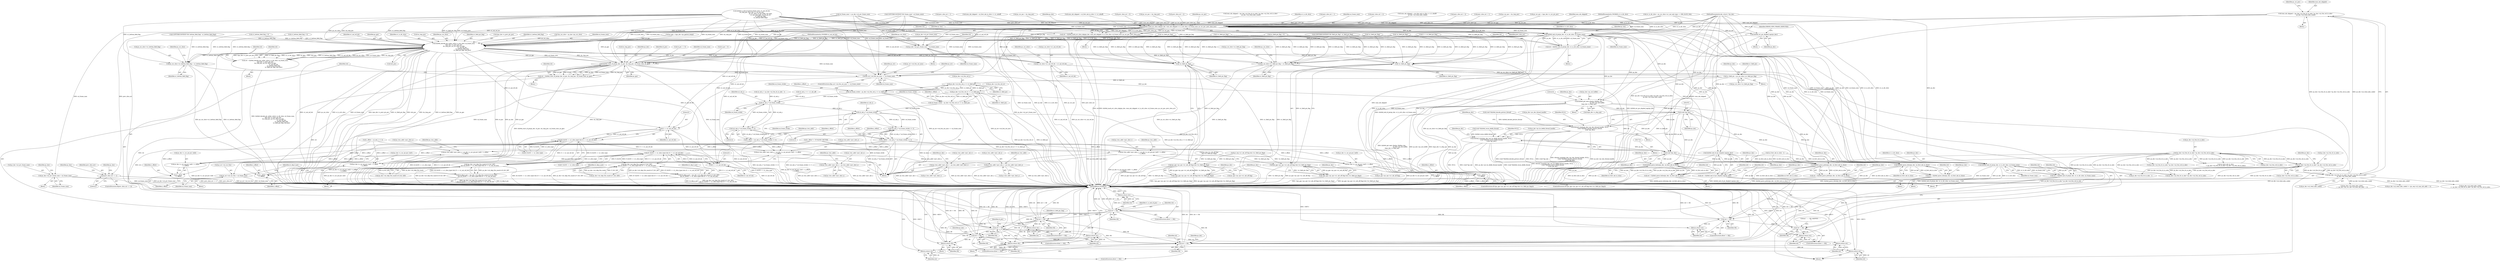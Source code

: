 digraph "0_Android_9a00f562a612d56e7b2b989d168647db900ba6cf_0@integer" {
"1000986" [label="(Call,num_mb_skipped = (ps_dec->u2_frm_ht_in_mbs * ps_dec->u2_frm_wd_in_mbs)\n - ps_dec->u2_total_mbs_coded)"];
"1000988" [label="(Call,(ps_dec->u2_frm_ht_in_mbs * ps_dec->u2_frm_wd_in_mbs)\n - ps_dec->u2_total_mbs_coded)"];
"1000989" [label="(Call,ps_dec->u2_frm_ht_in_mbs * ps_dec->u2_frm_wd_in_mbs)"];
"1000243" [label="(Call,ps_dec->u2_frm_ht_in_mbs * ps_dec->u2_frm_wd_in_mbs)"];
"1001047" [label="(Call,ih264d_mark_err_slice_skip(ps_dec, num_mb_skipped, u1_is_idr_slice, u2_frame_num, ps_cur_poc, prev_slice_err))"];
"1001045" [label="(Call,ret = ih264d_mark_err_slice_skip(ps_dec, num_mb_skipped, u1_is_idr_slice, u2_frame_num, ps_cur_poc, prev_slice_err))"];
"1001133" [label="(Call,ret != OK)"];
"1001136" [label="(Return,return ret;)"];
"1001227" [label="(Call,ret != OK)"];
"1001230" [label="(Return,return ret;)"];
"1001239" [label="(Call,ret != OK)"];
"1001242" [label="(Return,return ret;)"];
"1001257" [label="(Call,ret != OK)"];
"1001260" [label="(Return,return ret;)"];
"1001390" [label="(Call,ret != OK)"];
"1001393" [label="(Return,return ret;)"];
"1001605" [label="(Call,ret != OK)"];
"1001608" [label="(Return,return ret;)"];
"1001856" [label="(Return,return OK;)"];
"1001873" [label="(Return,return OK;)"];
"1002506" [label="(Call,ret != OK)"];
"1002509" [label="(Return,return ret;)"];
"1002566" [label="(Return,return ret;)"];
"1001075" [label="(Call,ps_dec->u2_prv_frame_num = u2_frame_num)"];
"1001088" [label="(Call,prev_slice_err == 2)"];
"1001128" [label="(Call,ih264d_err_pic_dispbuf_mgr(ps_dec))"];
"1001224" [label="(Call,ih264d_end_of_pic_dispbuf_mgr(ps_dec))"];
"1001222" [label="(Call,ret = ih264d_end_of_pic_dispbuf_mgr(ps_dec))"];
"1001234" [label="(Call,ih264d_end_of_pic(ps_dec, u1_is_idr_slice, u2_frame_num))"];
"1001232" [label="(Call,ret = ih264d_end_of_pic(ps_dec, u1_is_idr_slice, u2_frame_num))"];
"1001252" [label="(Call,ih264d_end_of_pic(ps_dec, u1_is_idr_slice, u2_frame_num))"];
"1001250" [label="(Call,ret = ih264d_end_of_pic(ps_dec, u1_is_idr_slice, u2_frame_num))"];
"1001265" [label="(Call,ps_dec->u2_prv_frame_num = u2_frame_num)"];
"1001373" [label="(Call,ih264d_decode_pic_order_cnt(u1_is_idr_slice, u2_frame_num,\n &ps_dec->s_prev_pic_poc,\n &s_tmp_poc, ps_cur_slice, ps_pps,\n                                          u1_nal_ref_idc,\n                                          u1_bottom_field_flag,\n                                          u1_field_pic_flag, &i4_poc))"];
"1001371" [label="(Call,ret = ih264d_decode_pic_order_cnt(u1_is_idr_slice, u2_frame_num,\n &ps_dec->s_prev_pic_poc,\n &s_tmp_poc, ps_cur_slice, ps_pps,\n                                          u1_nal_ref_idc,\n                                          u1_bottom_field_flag,\n                                          u1_field_pic_flag, &i4_poc))"];
"1001461" [label="(Call,ps_cur_slice->u1_field_pic_flag = u1_field_pic_flag)"];
"1001907" [label="(Call,u1_field_pic = ps_cur_slice->u1_field_pic_flag)"];
"1001968" [label="(Call,ps_dec->u2_frm_wd_y << u1_field_pic)"];
"1001966" [label="(Call,u4_frame_stride = ps_dec->u2_frm_wd_y << u1_field_pic)"];
"1001981" [label="(Call,u2_mb_y * u4_frame_stride)"];
"1001980" [label="(Call,(u2_mb_y * u4_frame_stride) << 4)"];
"1001978" [label="(Call,y_offset = (u2_mb_y * u4_frame_stride) << 4)"];
"1001985" [label="(Call,ps_trns_addr->pu1_dest_y = ps_dec->s_cur_pic.pu1_buf1 + x_offset\n + y_offset)"];
"1002044" [label="(Call,ps_trns_addr->pu1_mb_y = ps_trns_addr->pu1_dest_y)"];
"1001989" [label="(Call,ps_dec->s_cur_pic.pu1_buf1 + x_offset\n + y_offset)"];
"1001995" [label="(Call,x_offset\n + y_offset)"];
"1002011" [label="(Call,u2_mb_y * u4_frame_stride)"];
"1002010" [label="(Call,(u2_mb_y * u4_frame_stride) << 3)"];
"1002008" [label="(Call,y_offset = (u2_mb_y * u4_frame_stride) << 3)"];
"1002018" [label="(Call,ps_trns_addr->pu1_dest_u = ps_dec->s_cur_pic.pu1_buf2 + x_offset\n + y_offset)"];
"1002051" [label="(Call,ps_trns_addr->pu1_mb_u = ps_trns_addr->pu1_dest_u)"];
"1002022" [label="(Call,ps_dec->s_cur_pic.pu1_buf2 + x_offset\n + y_offset)"];
"1002028" [label="(Call,x_offset\n + y_offset)"];
"1002031" [label="(Call,ps_trns_addr->pu1_dest_v = ps_dec->s_cur_pic.pu1_buf3 + x_offset\n + y_offset)"];
"1002058" [label="(Call,ps_trns_addr->pu1_mb_v = ps_trns_addr->pu1_dest_v)"];
"1002035" [label="(Call,ps_dec->s_cur_pic.pu1_buf3 + x_offset\n + y_offset)"];
"1002041" [label="(Call,x_offset\n + y_offset)"];
"1002000" [label="(Call,ps_dec->u2_frm_wd_uv << u1_field_pic)"];
"1001998" [label="(Call,u4_frame_stride = ps_dec->u2_frm_wd_uv << u1_field_pic)"];
"1001466" [label="(Call,ps_cur_slice->u1_bottom_field_flag = u1_bottom_field_flag)"];
"1001493" [label="(Call,ps_cur_slice->u1_nal_ref_idc = u1_nal_ref_idc)"];
"1001559" [label="(Call,!u1_field_pic_flag)"];
"1001553" [label="(Call,(ps_pps->ps_sps->u1_mb_aff_flag) && (!u1_field_pic_flag))"];
"1001552" [label="(Call,!((ps_pps->ps_sps->u1_mb_aff_flag) && (!u1_field_pic_flag)))"];
"1001576" [label="(Call,!u1_field_pic_flag)"];
"1001570" [label="(Call,(ps_pps->ps_sps->u1_mb_aff_flag) && (!u1_field_pic_flag))"];
"1001569" [label="(Call,!((ps_pps->ps_sps->u1_mb_aff_flag) && (!u1_field_pic_flag)))"];
"1001597" [label="(Call,ih264d_start_of_pic(ps_dec, i4_poc, &s_tmp_poc, u2_frame_num, ps_pps))"];
"1001595" [label="(Call,ret = ih264d_start_of_pic(ps_dec, i4_poc, &s_tmp_poc, u2_frame_num, ps_pps))"];
"1001616" [label="(Call,ih264d_get_next_display_field(ps_dec,\n                                          ps_dec->ps_out_buffer,\n &(ps_dec->s_disp_op)))"];
"1001671" [label="(Call,(void *)ps_dec)"];
"1001663" [label="(Call,ithread_create(ps_dec->pv_dec_thread_handle, NULL,\n (void *)ih264d_decode_picture_thread,\n (void *)ps_dec))"];
"1001707" [label="(Call,ithread_create(ps_dec->pv_bs_deblk_thread_handle, NULL,\n (void *)ih264d_recon_deblk_thread,\n (void *)ps_dec))"];
"1001715" [label="(Call,(void *)ps_dec)"];
"1002405" [label="(Call,ih264d_parse_islice(ps_dec, u2_first_mb_in_slice))"];
"1002403" [label="(Call,ret = ih264d_parse_islice(ps_dec, u2_first_mb_in_slice))"];
"1002440" [label="(Call,ih264d_parse_pslice(ps_dec, u2_first_mb_in_slice))"];
"1002438" [label="(Call,ret = ih264d_parse_pslice(ps_dec, u2_first_mb_in_slice))"];
"1002474" [label="(Call,ih264d_parse_bslice(ps_dec, u2_first_mb_in_slice))"];
"1002472" [label="(Call,ret = ih264d_parse_bslice(ps_dec, u2_first_mb_in_slice))"];
"1001787" [label="(Call,ps_err->u4_frm_sei_sync == u2_frame_num)"];
"1001803" [label="(Call,ps_err->u4_cur_frm = u2_frame_num)"];
"1001823" [label="(Call,0 == u1_nal_ref_idc)"];
"1001819" [label="(Call,(B_SLICE == u1_slice_type) && (0 == u1_nal_ref_idc))"];
"1001813" [label="(Call,(ps_dec->u4_skip_frm_mask & B_SLC_BIT)\n && (B_SLICE == u1_slice_type) && (0 == u1_nal_ref_idc))"];
"1001811" [label="(Call,i4_skip_b_pic = (ps_dec->u4_skip_frm_mask & B_SLC_BIT)\n && (B_SLICE == u1_slice_type) && (0 == u1_nal_ref_idc))"];
"1001834" [label="(Call,(P_SLICE == u1_slice_type) && (0 == u1_nal_ref_idc))"];
"1001828" [label="(Call,(ps_dec->u4_skip_frm_mask & P_SLC_BIT)\n && (P_SLICE == u1_slice_type) && (0 == u1_nal_ref_idc))"];
"1001826" [label="(Call,i4_skip_p_pic = (ps_dec->u4_skip_frm_mask & P_SLC_BIT)\n && (P_SLICE == u1_slice_type) && (0 == u1_nal_ref_idc))"];
"1001838" [label="(Call,0 == u1_nal_ref_idc)"];
"1001662" [label="(Block,)"];
"1002510" [label="(Identifier,ret)"];
"1001707" [label="(Call,ithread_create(ps_dec->pv_bs_deblk_thread_handle, NULL,\n (void *)ih264d_recon_deblk_thread,\n (void *)ps_dec))"];
"1001840" [label="(Identifier,u1_nal_ref_idc)"];
"1000866" [label="(Call,ps_dec->u2_frm_ht_in_mbs * ps_dec->u2_frm_wd_in_mbs)"];
"1001044" [label="(Block,)"];
"1000176" [label="(Call,*ps_cur_slice = ps_dec->ps_cur_slice)"];
"1000838" [label="(Call,prev_slice_err = 1)"];
"1001788" [label="(Call,ps_err->u4_frm_sei_sync)"];
"1001026" [label="(Call,ps_cur_poc = &s_tmp_poc)"];
"1000876" [label="(Call,ps_cur_poc = &ps_dec->s_cur_pic_poc)"];
"1000692" [label="(Call,!u1_field_pic_flag)"];
"1000243" [label="(Call,ps_dec->u2_frm_ht_in_mbs * ps_dec->u2_frm_wd_in_mbs)"];
"1001049" [label="(Identifier,num_mb_skipped)"];
"1001259" [label="(Identifier,OK)"];
"1001984" [label="(Literal,4)"];
"1001605" [label="(Call,ret != OK)"];
"1000997" [label="(Identifier,ps_dec)"];
"1002028" [label="(Call,x_offset\n + y_offset)"];
"1001995" [label="(Call,x_offset\n + y_offset)"];
"1001233" [label="(Identifier,ret)"];
"1001223" [label="(Identifier,ret)"];
"1001260" [label="(Return,return ret;)"];
"1002042" [label="(Identifier,x_offset)"];
"1001375" [label="(Identifier,u2_frame_num)"];
"1001617" [label="(Identifier,ps_dec)"];
"1001384" [label="(Identifier,u1_nal_ref_idc)"];
"1000472" [label="(Call,COPYTHECONTEXT(\"SH: frame_num\", u2_frame_num))"];
"1002507" [label="(Identifier,ret)"];
"1001835" [label="(Call,P_SLICE == u1_slice_type)"];
"1001053" [label="(Identifier,prev_slice_err)"];
"1002406" [label="(Identifier,ps_dec)"];
"1000163" [label="(MethodParameterIn,UWORD8 u1_is_idr_slice)"];
"1001597" [label="(Call,ih264d_start_of_pic(ps_dec, i4_poc, &s_tmp_poc, u2_frame_num, ps_pps))"];
"1002403" [label="(Call,ret = ih264d_parse_islice(ps_dec, u2_first_mb_in_slice))"];
"1001249" [label="(Block,)"];
"1001242" [label="(Return,return ret;)"];
"1000973" [label="(Call,prev_slice_err = 1)"];
"1000791" [label="(Call,ps_seq->u1_mb_aff_flag && (!u1_field_pic_flag))"];
"1002036" [label="(Call,ps_dec->s_cur_pic.pu1_buf3)"];
"1001373" [label="(Call,ih264d_decode_pic_order_cnt(u1_is_idr_slice, u2_frame_num,\n &ps_dec->s_prev_pic_poc,\n &s_tmp_poc, ps_cur_slice, ps_pps,\n                                          u1_nal_ref_idc,\n                                          u1_bottom_field_flag,\n                                          u1_field_pic_flag, &i4_poc))"];
"1001820" [label="(Call,B_SLICE == u1_slice_type)"];
"1001663" [label="(Call,ithread_create(ps_dec->pv_dec_thread_handle, NULL,\n (void *)ih264d_decode_picture_thread,\n (void *)ps_dec))"];
"1002000" [label="(Call,ps_dec->u2_frm_wd_uv << u1_field_pic)"];
"1002010" [label="(Call,(u2_mb_y * u4_frame_stride) << 3)"];
"1000164" [label="(MethodParameterIn,UWORD8 u1_nal_ref_idc)"];
"1001392" [label="(Identifier,OK)"];
"1000976" [label="(Call,num_mb_skipped = u2_first_mb_in_slice << u1_mbaff)"];
"1001383" [label="(Identifier,ps_pps)"];
"1000539" [label="(Call,0 == u1_field_pic_flag)"];
"1002060" [label="(Identifier,ps_trns_addr)"];
"1001786" [label="(ControlStructure,if(ps_err->u4_frm_sei_sync == u2_frame_num))"];
"1001462" [label="(Call,ps_cur_slice->u1_field_pic_flag)"];
"1000993" [label="(Call,ps_dec->u2_frm_wd_in_mbs)"];
"1001139" [label="(Identifier,i1_is_end_of_poc)"];
"1001045" [label="(Call,ret = ih264d_mark_err_slice_skip(ps_dec, num_mb_skipped, u1_is_idr_slice, u2_frame_num, ps_cur_poc, prev_slice_err))"];
"1001823" [label="(Call,0 == u1_nal_ref_idc)"];
"1000184" [label="(Call,i4_poc = 0)"];
"1001711" [label="(Identifier,NULL)"];
"1001226" [label="(ControlStructure,if(ret != OK))"];
"1000910" [label="(Call,ps_cur_poc = &s_tmp_poc)"];
"1002035" [label="(Call,ps_dec->s_cur_pic.pu1_buf3 + x_offset\n + y_offset)"];
"1001234" [label="(Call,ih264d_end_of_pic(ps_dec, u1_is_idr_slice, u2_frame_num))"];
"1001990" [label="(Call,ps_dec->s_cur_pic.pu1_buf1)"];
"1002023" [label="(Call,ps_dec->s_cur_pic.pu1_buf2)"];
"1002011" [label="(Call,u2_mb_y * u4_frame_stride)"];
"1001189" [label="(Call,ps_dec->u2_total_mbs_coded\n == (ps_dec->ps_cur_sps->u2_max_mb_addr + 1))"];
"1000990" [label="(Call,ps_dec->u2_frm_ht_in_mbs)"];
"1001908" [label="(Identifier,u1_field_pic)"];
"1001676" [label="(Identifier,ps_dec)"];
"1001560" [label="(Identifier,u1_field_pic_flag)"];
"1002053" [label="(Identifier,ps_trns_addr)"];
"1001966" [label="(Call,u4_frame_stride = ps_dec->u2_frm_wd_y << u1_field_pic)"];
"1001807" [label="(Identifier,u2_frame_num)"];
"1001825" [label="(Identifier,u1_nal_ref_idc)"];
"1002068" [label="(Identifier,ps_dec)"];
"1001240" [label="(Identifier,ret)"];
"1001615" [label="(Block,)"];
"1001577" [label="(Identifier,u1_field_pic_flag)"];
"1001795" [label="(Identifier,ps_err)"];
"1001000" [label="(Identifier,ps_cur_poc)"];
"1001600" [label="(Call,&s_tmp_poc)"];
"1001470" [label="(Identifier,u1_bottom_field_flag)"];
"1001231" [label="(Identifier,ret)"];
"1001838" [label="(Call,0 == u1_nal_ref_idc)"];
"1001983" [label="(Identifier,u4_frame_stride)"];
"1001974" [label="(Identifier,x_offset)"];
"1002505" [label="(ControlStructure,if(ret != OK))"];
"1001563" [label="(Identifier,ps_dec)"];
"1001473" [label="(Identifier,ps_cur_slice)"];
"1001843" [label="(Block,)"];
"1001568" [label="(ControlStructure,if(!((ps_pps->ps_sps->u1_mb_aff_flag) && (!u1_field_pic_flag))))"];
"1002567" [label="(Identifier,ret)"];
"1002048" [label="(Call,ps_trns_addr->pu1_dest_y)"];
"1002022" [label="(Call,ps_dec->s_cur_pic.pu1_buf2 + x_offset\n + y_offset)"];
"1001258" [label="(Identifier,ret)"];
"1002568" [label="(MethodReturn,WORD32)"];
"1001391" [label="(Identifier,ret)"];
"1002062" [label="(Call,ps_trns_addr->pu1_dest_v)"];
"1001874" [label="(Identifier,OK)"];
"1001079" [label="(Identifier,u2_frame_num)"];
"1000882" [label="(Call,u1_is_idr_slice = ps_cur_slice->u1_nal_unit_type == IDR_SLICE_NAL)"];
"1000988" [label="(Call,(ps_dec->u2_frm_ht_in_mbs * ps_dec->u2_frm_wd_in_mbs)\n - ps_dec->u2_total_mbs_coded)"];
"1002031" [label="(Call,ps_trns_addr->pu1_dest_v = ps_dec->s_cur_pic.pu1_buf3 + x_offset\n + y_offset)"];
"1001606" [label="(Identifier,ret)"];
"1001671" [label="(Call,(void *)ps_dec)"];
"1001791" [label="(Identifier,u2_frame_num)"];
"1002044" [label="(Call,ps_trns_addr->pu1_mb_y = ps_trns_addr->pu1_dest_y)"];
"1001873" [label="(Return,return OK;)"];
"1001997" [label="(Identifier,y_offset)"];
"1001048" [label="(Identifier,ps_dec)"];
"1001264" [label="(Block,)"];
"1002014" [label="(Literal,3)"];
"1000905" [label="(Call,num_mb_skipped = u2_first_mb_in_slice << u1_mbaff)"];
"1001967" [label="(Identifier,u4_frame_stride)"];
"1001370" [label="(Block,)"];
"1002016" [label="(Identifier,x_offset)"];
"1001397" [label="(Identifier,i4_poc)"];
"1002566" [label="(Return,return ret;)"];
"1001256" [label="(ControlStructure,if(ret != OK))"];
"1001129" [label="(Identifier,ps_dec)"];
"1001664" [label="(Call,ps_dec->pv_dec_thread_handle)"];
"1001576" [label="(Call,!u1_field_pic_flag)"];
"1001228" [label="(Identifier,ret)"];
"1001814" [label="(Call,ps_dec->u4_skip_frm_mask & B_SLC_BIT)"];
"1001969" [label="(Call,ps_dec->u2_frm_wd_y)"];
"1001076" [label="(Call,ps_dec->u2_prv_frame_num)"];
"1001461" [label="(Call,ps_cur_slice->u1_field_pic_flag = u1_field_pic_flag)"];
"1001087" [label="(ControlStructure,if(prev_slice_err == 2))"];
"1000522" [label="(Call,u1_bottom_field_flag = 0)"];
"1001609" [label="(Identifier,ret)"];
"1001860" [label="(Block,)"];
"1002041" [label="(Call,x_offset\n + y_offset)"];
"1001136" [label="(Return,return ret;)"];
"1002001" [label="(Call,ps_dec->u2_frm_wd_uv)"];
"1001245" [label="(Literal,\" ------ PIC SKIPPED ------\n\")"];
"1001594" [label="(Block,)"];
"1001254" [label="(Identifier,u1_is_idr_slice)"];
"1001236" [label="(Identifier,u1_is_idr_slice)"];
"1001224" [label="(Call,ih264d_end_of_pic_dispbuf_mgr(ps_dec))"];
"1002476" [label="(Identifier,u2_first_mb_in_slice)"];
"1001972" [label="(Identifier,u1_field_pic)"];
"1002473" [label="(Identifier,ret)"];
"1002438" [label="(Call,ret = ih264d_parse_pslice(ps_dec, u2_first_mb_in_slice))"];
"1000744" [label="(Call,ih264d_is_end_of_pic(u2_frame_num, u1_nal_ref_idc,\n &s_tmp_poc, &ps_dec->s_cur_pic_poc,\n                                            ps_cur_slice, u1_pic_order_cnt_type,\n                                            u1_nal_unit_type, u4_idr_pic_id,\n                                            u1_field_pic_flag,\n                                            u1_bottom_field_flag))"];
"1001132" [label="(ControlStructure,if(ret != OK))"];
"1001604" [label="(ControlStructure,if(ret != OK))"];
"1001803" [label="(Call,ps_err->u4_cur_frm = u2_frame_num)"];
"1001968" [label="(Call,ps_dec->u2_frm_wd_y << u1_field_pic)"];
"1002033" [label="(Identifier,ps_trns_addr)"];
"1001708" [label="(Call,ps_dec->pv_bs_deblk_thread_handle)"];
"1001255" [label="(Identifier,u2_frame_num)"];
"1001554" [label="(Call,ps_pps->ps_sps->u1_mb_aff_flag)"];
"1001374" [label="(Identifier,u1_is_idr_slice)"];
"1000797" [label="(Call,prev_slice_err = 0)"];
"1002051" [label="(Call,ps_trns_addr->pu1_mb_u = ps_trns_addr->pu1_dest_u)"];
"1001089" [label="(Identifier,prev_slice_err)"];
"1001598" [label="(Identifier,ps_dec)"];
"1000166" [label="(Block,)"];
"1001237" [label="(Identifier,u2_frame_num)"];
"1001987" [label="(Identifier,ps_trns_addr)"];
"1001252" [label="(Call,ih264d_end_of_pic(ps_dec, u1_is_idr_slice, u2_frame_num))"];
"1000960" [label="(Call,ps_seq->u1_mb_aff_flag\n && (!u1_field_pic_flag))"];
"1001272" [label="(Identifier,ps_cur_slice)"];
"1001553" [label="(Call,(ps_pps->ps_sps->u1_mb_aff_flag) && (!u1_field_pic_flag))"];
"1002439" [label="(Identifier,ret)"];
"1001812" [label="(Identifier,i4_skip_b_pic)"];
"1001839" [label="(Literal,0)"];
"1001607" [label="(Identifier,OK)"];
"1002513" [label="(Identifier,ps_dec)"];
"1001618" [label="(Call,ps_dec->ps_out_buffer)"];
"1001667" [label="(Identifier,NULL)"];
"1001128" [label="(Call,ih264d_err_pic_dispbuf_mgr(ps_dec))"];
"1001569" [label="(Call,!((ps_pps->ps_sps->u1_mb_aff_flag) && (!u1_field_pic_flag)))"];
"1002472" [label="(Call,ret = ih264d_parse_bslice(ps_dec, u2_first_mb_in_slice))"];
"1001380" [label="(Call,&s_tmp_poc)"];
"1001596" [label="(Identifier,ret)"];
"1001239" [label="(Call,ret != OK)"];
"1001251" [label="(Identifier,ret)"];
"1002045" [label="(Call,ps_trns_addr->pu1_mb_y)"];
"1002030" [label="(Identifier,y_offset)"];
"1002012" [label="(Identifier,u2_mb_y)"];
"1001842" [label="(Identifier,i4_skip_b_pic)"];
"1001060" [label="(Block,)"];
"1001826" [label="(Call,i4_skip_p_pic = (ps_dec->u4_skip_frm_mask & P_SLC_BIT)\n && (P_SLICE == u1_slice_type) && (0 == u1_nal_ref_idc))"];
"1001701" [label="(Block,)"];
"1000964" [label="(Call,!u1_field_pic_flag)"];
"1001263" [label="(Identifier,u1_field_pic_flag)"];
"1001468" [label="(Identifier,ps_cur_slice)"];
"1001808" [label="(Block,)"];
"1001090" [label="(Literal,2)"];
"1002019" [label="(Call,ps_trns_addr->pu1_dest_u)"];
"1001907" [label="(Call,u1_field_pic = ps_cur_slice->u1_field_pic_flag)"];
"1000430" [label="(Call,ps_pps = &ps_dec->ps_pps[u4_temp])"];
"1001570" [label="(Call,(ps_pps->ps_sps->u1_mb_aff_flag) && (!u1_field_pic_flag))"];
"1001225" [label="(Identifier,ps_dec)"];
"1001956" [label="(Call,u2_mb_y > ps_dec->u2_frm_ht_in_mbs - 1)"];
"1002046" [label="(Identifier,ps_trns_addr)"];
"1001372" [label="(Identifier,ret)"];
"1002043" [label="(Identifier,y_offset)"];
"1001608" [label="(Return,return ret;)"];
"1001946" [label="(Call,u2_mb_y <<= u1_mb_aff)"];
"1001222" [label="(Call,ret = ih264d_end_of_pic_dispbuf_mgr(ps_dec))"];
"1001804" [label="(Call,ps_err->u4_cur_frm)"];
"1001104" [label="(Call,ps_dec->u2_frm_ht_in_mbs * ps_dec->u2_frm_wd_in_mbs)"];
"1002474" [label="(Call,ih264d_parse_bslice(ps_dec, u2_first_mb_in_slice))"];
"1000485" [label="(Call,COPYTHECONTEXT(\"SH: field_pic_flag\", u1_field_pic_flag))"];
"1001265" [label="(Call,ps_dec->u2_prv_frame_num = u2_frame_num)"];
"1001075" [label="(Call,ps_dec->u2_prv_frame_num = u2_frame_num)"];
"1002238" [label="(Call,u2_first_mb_in_slice - 1)"];
"1001586" [label="(Identifier,ps_dec)"];
"1000999" [label="(Call,ps_cur_poc = &s_tmp_poc)"];
"1002018" [label="(Call,ps_trns_addr->pu1_dest_u = ps_dec->s_cur_pic.pu1_buf2 + x_offset\n + y_offset)"];
"1002395" [label="(Block,)"];
"1001243" [label="(Identifier,ret)"];
"1001720" [label="(Identifier,ps_dec)"];
"1002509" [label="(Return,return ret;)"];
"1002445" [label="(Identifier,ps_dec)"];
"1002029" [label="(Identifier,x_offset)"];
"1001253" [label="(Identifier,ps_dec)"];
"1002479" [label="(Identifier,ps_dec)"];
"1001856" [label="(Return,return OK;)"];
"1001371" [label="(Call,ret = ih264d_decode_pic_order_cnt(u1_is_idr_slice, u2_frame_num,\n &ps_dec->s_prev_pic_poc,\n &s_tmp_poc, ps_cur_slice, ps_pps,\n                                          u1_nal_ref_idc,\n                                          u1_bottom_field_flag,\n                                          u1_field_pic_flag, &i4_poc))"];
"1001612" [label="(Identifier,ps_dec)"];
"1001094" [label="(Identifier,ps_dec)"];
"1001819" [label="(Call,(B_SLICE == u1_slice_type) && (0 == u1_nal_ref_idc))"];
"1002405" [label="(Call,ih264d_parse_islice(ps_dec, u2_first_mb_in_slice))"];
"1001394" [label="(Identifier,ret)"];
"1001382" [label="(Identifier,ps_cur_slice)"];
"1002441" [label="(Identifier,ps_dec)"];
"1001393" [label="(Return,return ret;)"];
"1001813" [label="(Call,(ps_dec->u4_skip_frm_mask & B_SLC_BIT)\n && (B_SLICE == u1_slice_type) && (0 == u1_nal_ref_idc))"];
"1000983" [label="(Call,prev_slice_err = 2)"];
"1001599" [label="(Identifier,i4_poc)"];
"1001551" [label="(ControlStructure,if(!((ps_pps->ps_sps->u1_mb_aff_flag) && (!u1_field_pic_flag))))"];
"1002052" [label="(Call,ps_trns_addr->pu1_mb_u)"];
"1001559" [label="(Call,!u1_field_pic_flag)"];
"1002015" [label="(Call,x_offset *= YUV420SP_FACTOR)"];
"1001978" [label="(Call,y_offset = (u2_mb_y * u4_frame_stride) << 4)"];
"1001715" [label="(Call,(void *)ps_dec)"];
"1002009" [label="(Identifier,y_offset)"];
"1002526" [label="(Call,ps_dec->u2_total_mbs_coded >= (ps_seq->u2_max_mb_addr + 1))"];
"1002475" [label="(Identifier,ps_dec)"];
"1001257" [label="(Call,ret != OK)"];
"1000989" [label="(Call,ps_dec->u2_frm_ht_in_mbs * ps_dec->u2_frm_wd_in_mbs)"];
"1001052" [label="(Identifier,ps_cur_poc)"];
"1000863" [label="(Call,num_mb_skipped = (ps_dec->u2_frm_ht_in_mbs * ps_dec->u2_frm_wd_in_mbs)\n - ps_dec->u2_total_mbs_coded)"];
"1001127" [label="(Block,)"];
"1002006" [label="(Identifier,x_offset)"];
"1001973" [label="(Call,x_offset = u2_mb_x << 4)"];
"1002055" [label="(Call,ps_trns_addr->pu1_dest_u)"];
"1001571" [label="(Call,ps_pps->ps_sps->u1_mb_aff_flag)"];
"1001100" [label="(Call,ps_dec->u2_total_mbs_coded\n >= ps_dec->u2_frm_ht_in_mbs * ps_dec->u2_frm_wd_in_mbs)"];
"1001131" [label="(Identifier,ERROR_NEW_FRAME_EXPECTED)"];
"1001829" [label="(Call,ps_dec->u4_skip_frm_mask & P_SLC_BIT)"];
"1001133" [label="(Call,ret != OK)"];
"1000244" [label="(Call,ps_dec->u2_frm_ht_in_mbs)"];
"1001857" [label="(Identifier,OK)"];
"1001621" [label="(Call,&(ps_dec->s_disp_op))"];
"1002013" [label="(Identifier,u4_frame_stride)"];
"1000505" [label="(Call,COPYTHECONTEXT(\"SH: bottom_field_flag\", u1_bottom_field_flag))"];
"1001407" [label="(Call,i4_poc == 0)"];
"1000241" [label="(Call,u2_first_mb_in_slice\n > (ps_dec->u2_frm_ht_in_mbs * ps_dec->u2_frm_wd_in_mbs))"];
"1002440" [label="(Call,ih264d_parse_pslice(ps_dec, u2_first_mb_in_slice))"];
"1001235" [label="(Identifier,ps_dec)"];
"1001787" [label="(Call,ps_err->u4_frm_sei_sync == u2_frame_num)"];
"1001982" [label="(Identifier,u2_mb_y)"];
"1001828" [label="(Call,(ps_dec->u4_skip_frm_mask & P_SLC_BIT)\n && (P_SLICE == u1_slice_type) && (0 == u1_nal_ref_idc))"];
"1002032" [label="(Call,ps_trns_addr->pu1_dest_v)"];
"1001500" [label="(Identifier,ps_cur_slice)"];
"1001137" [label="(Identifier,ret)"];
"1001552" [label="(Call,!((ps_pps->ps_sps->u1_mb_aff_flag) && (!u1_field_pic_flag)))"];
"1001047" [label="(Call,ih264d_mark_err_slice_skip(ps_dec, num_mb_skipped, u1_is_idr_slice, u2_frame_num, ps_cur_poc, prev_slice_err))"];
"1001627" [label="(Literal,0)"];
"1001261" [label="(Identifier,ret)"];
"1002008" [label="(Call,y_offset = (u2_mb_y * u4_frame_stride) << 3)"];
"1002407" [label="(Identifier,u2_first_mb_in_slice)"];
"1001466" [label="(Call,ps_cur_slice->u1_bottom_field_flag = u1_bottom_field_flag)"];
"1001986" [label="(Call,ps_trns_addr->pu1_dest_y)"];
"1001909" [label="(Call,ps_cur_slice->u1_field_pic_flag)"];
"1000519" [label="(Call,u1_field_pic_flag = 0)"];
"1001996" [label="(Identifier,x_offset)"];
"1001241" [label="(Identifier,OK)"];
"1001135" [label="(Identifier,OK)"];
"1001980" [label="(Call,(u2_mb_y * u4_frame_stride) << 4)"];
"1001602" [label="(Identifier,u2_frame_num)"];
"1001805" [label="(Identifier,ps_err)"];
"1002004" [label="(Identifier,u1_field_pic)"];
"1001467" [label="(Call,ps_cur_slice->u1_bottom_field_flag)"];
"1000809" [label="(Call,u2_frame_num != ps_dec->u2_prv_frame_num)"];
"1001266" [label="(Call,ps_dec->u2_prv_frame_num)"];
"1001494" [label="(Call,ps_cur_slice->u1_nal_ref_idc)"];
"1001985" [label="(Call,ps_trns_addr->pu1_dest_y = ps_dec->s_cur_pic.pu1_buf1 + x_offset\n + y_offset)"];
"1002464" [label="(Block,)"];
"1000632" [label="(Call,!u1_field_pic_flag)"];
"1001050" [label="(Identifier,u1_is_idr_slice)"];
"1001389" [label="(ControlStructure,if(ret != OK))"];
"1001919" [label="(Identifier,ps_dec)"];
"1000902" [label="(Call,prev_slice_err = 1)"];
"1000165" [label="(MethodParameterIn,dec_struct_t *ps_dec)"];
"1001250" [label="(Call,ret = ih264d_end_of_pic(ps_dec, u1_is_idr_slice, u2_frame_num))"];
"1000247" [label="(Call,ps_dec->u2_frm_wd_in_mbs)"];
"1001051" [label="(Identifier,u2_frame_num)"];
"1001834" [label="(Call,(P_SLICE == u1_slice_type) && (0 == u1_nal_ref_idc))"];
"1001958" [label="(Call,ps_dec->u2_frm_ht_in_mbs - 1)"];
"1002059" [label="(Call,ps_trns_addr->pu1_mb_v)"];
"1000996" [label="(Call,ps_dec->u2_total_mbs_coded)"];
"1001221" [label="(Block,)"];
"1001386" [label="(Identifier,u1_field_pic_flag)"];
"1001912" [label="(Block,)"];
"1001827" [label="(Identifier,i4_skip_p_pic)"];
"1000843" [label="(Call,prev_slice_err = 2)"];
"1001387" [label="(Call,&i4_poc)"];
"1002412" [label="(Identifier,ps_dec)"];
"1001376" [label="(Call,&ps_dec->s_prev_pic_poc)"];
"1001779" [label="(Block,)"];
"1001893" [label="(Block,)"];
"1001088" [label="(Call,prev_slice_err == 2)"];
"1001269" [label="(Identifier,u2_frame_num)"];
"1000488" [label="(Call,u1_bottom_field_flag = 0)"];
"1000987" [label="(Identifier,num_mb_skipped)"];
"1001465" [label="(Identifier,u1_field_pic_flag)"];
"1001616" [label="(Call,ih264d_get_next_display_field(ps_dec,\n                                          ps_dec->ps_out_buffer,\n &(ps_dec->s_disp_op)))"];
"1001999" [label="(Identifier,u4_frame_stride)"];
"1001981" [label="(Call,u2_mb_y * u4_frame_stride)"];
"1001017" [label="(Call,num_mb_skipped = (u2_first_mb_in_slice << u1_mbaff)\n - ps_dec->u2_total_mbs_coded)"];
"1002404" [label="(Identifier,ret)"];
"1001134" [label="(Identifier,ret)"];
"1001238" [label="(ControlStructure,if(ret != OK))"];
"1001497" [label="(Identifier,u1_nal_ref_idc)"];
"1001230" [label="(Return,return ret;)"];
"1002508" [label="(Identifier,OK)"];
"1001595" [label="(Call,ret = ih264d_start_of_pic(ps_dec, i4_poc, &s_tmp_poc, u2_frame_num, ps_pps))"];
"1001232" [label="(Call,ret = ih264d_end_of_pic(ps_dec, u1_is_idr_slice, u2_frame_num))"];
"1001603" [label="(Identifier,ps_pps)"];
"1001824" [label="(Literal,0)"];
"1001057" [label="(Identifier,ps_dec)"];
"1001580" [label="(Identifier,ps_dec)"];
"1002058" [label="(Call,ps_trns_addr->pu1_mb_v = ps_trns_addr->pu1_dest_v)"];
"1001979" [label="(Identifier,y_offset)"];
"1001046" [label="(Identifier,ret)"];
"1001102" [label="(Identifier,ps_dec)"];
"1001717" [label="(Identifier,ps_dec)"];
"1000982" [label="(Block,)"];
"1001082" [label="(Identifier,ps_dec)"];
"1001229" [label="(Identifier,OK)"];
"1002442" [label="(Identifier,u2_first_mb_in_slice)"];
"1001014" [label="(Call,prev_slice_err = 2)"];
"1000795" [label="(Call,!u1_field_pic_flag)"];
"1000986" [label="(Call,num_mb_skipped = (ps_dec->u2_frm_ht_in_mbs * ps_dec->u2_frm_wd_in_mbs)\n - ps_dec->u2_total_mbs_coded)"];
"1002506" [label="(Call,ret != OK)"];
"1001227" [label="(Call,ret != OK)"];
"1001811" [label="(Call,i4_skip_b_pic = (ps_dec->u4_skip_frm_mask & B_SLC_BIT)\n && (B_SLICE == u1_slice_type) && (0 == u1_nal_ref_idc))"];
"1001385" [label="(Identifier,u1_bottom_field_flag)"];
"1001493" [label="(Call,ps_cur_slice->u1_nal_ref_idc = u1_nal_ref_idc)"];
"1001668" [label="(Call,(void *)ih264d_decode_picture_thread)"];
"1001998" [label="(Call,u4_frame_stride = ps_dec->u2_frm_wd_uv << u1_field_pic)"];
"1001712" [label="(Call,(void *)ih264d_recon_deblk_thread)"];
"1002430" [label="(Block,)"];
"1001390" [label="(Call,ret != OK)"];
"1001989" [label="(Call,ps_dec->s_cur_pic.pu1_buf1 + x_offset\n + y_offset)"];
"1001673" [label="(Identifier,ps_dec)"];
"1000986" -> "1000982"  [label="AST: "];
"1000986" -> "1000988"  [label="CFG: "];
"1000987" -> "1000986"  [label="AST: "];
"1000988" -> "1000986"  [label="AST: "];
"1001000" -> "1000986"  [label="CFG: "];
"1000986" -> "1002568"  [label="DDG: (ps_dec->u2_frm_ht_in_mbs * ps_dec->u2_frm_wd_in_mbs)\n - ps_dec->u2_total_mbs_coded"];
"1000986" -> "1002568"  [label="DDG: num_mb_skipped"];
"1000988" -> "1000986"  [label="DDG: ps_dec->u2_frm_ht_in_mbs * ps_dec->u2_frm_wd_in_mbs"];
"1000988" -> "1000986"  [label="DDG: ps_dec->u2_total_mbs_coded"];
"1000986" -> "1001047"  [label="DDG: num_mb_skipped"];
"1000988" -> "1000996"  [label="CFG: "];
"1000989" -> "1000988"  [label="AST: "];
"1000996" -> "1000988"  [label="AST: "];
"1000988" -> "1002568"  [label="DDG: ps_dec->u2_total_mbs_coded"];
"1000988" -> "1002568"  [label="DDG: ps_dec->u2_frm_ht_in_mbs * ps_dec->u2_frm_wd_in_mbs"];
"1000989" -> "1000988"  [label="DDG: ps_dec->u2_frm_ht_in_mbs"];
"1000989" -> "1000988"  [label="DDG: ps_dec->u2_frm_wd_in_mbs"];
"1000988" -> "1001100"  [label="DDG: ps_dec->u2_total_mbs_coded"];
"1000988" -> "1001189"  [label="DDG: ps_dec->u2_total_mbs_coded"];
"1000988" -> "1002526"  [label="DDG: ps_dec->u2_total_mbs_coded"];
"1000989" -> "1000993"  [label="CFG: "];
"1000990" -> "1000989"  [label="AST: "];
"1000993" -> "1000989"  [label="AST: "];
"1000997" -> "1000989"  [label="CFG: "];
"1000989" -> "1002568"  [label="DDG: ps_dec->u2_frm_wd_in_mbs"];
"1000989" -> "1002568"  [label="DDG: ps_dec->u2_frm_ht_in_mbs"];
"1000243" -> "1000989"  [label="DDG: ps_dec->u2_frm_ht_in_mbs"];
"1000243" -> "1000989"  [label="DDG: ps_dec->u2_frm_wd_in_mbs"];
"1000989" -> "1001104"  [label="DDG: ps_dec->u2_frm_ht_in_mbs"];
"1000989" -> "1001104"  [label="DDG: ps_dec->u2_frm_wd_in_mbs"];
"1000989" -> "1001958"  [label="DDG: ps_dec->u2_frm_ht_in_mbs"];
"1000243" -> "1000241"  [label="AST: "];
"1000243" -> "1000247"  [label="CFG: "];
"1000244" -> "1000243"  [label="AST: "];
"1000247" -> "1000243"  [label="AST: "];
"1000241" -> "1000243"  [label="CFG: "];
"1000243" -> "1002568"  [label="DDG: ps_dec->u2_frm_ht_in_mbs"];
"1000243" -> "1002568"  [label="DDG: ps_dec->u2_frm_wd_in_mbs"];
"1000243" -> "1000241"  [label="DDG: ps_dec->u2_frm_ht_in_mbs"];
"1000243" -> "1000241"  [label="DDG: ps_dec->u2_frm_wd_in_mbs"];
"1000243" -> "1000866"  [label="DDG: ps_dec->u2_frm_ht_in_mbs"];
"1000243" -> "1000866"  [label="DDG: ps_dec->u2_frm_wd_in_mbs"];
"1000243" -> "1001104"  [label="DDG: ps_dec->u2_frm_ht_in_mbs"];
"1000243" -> "1001104"  [label="DDG: ps_dec->u2_frm_wd_in_mbs"];
"1000243" -> "1001958"  [label="DDG: ps_dec->u2_frm_ht_in_mbs"];
"1001047" -> "1001045"  [label="AST: "];
"1001047" -> "1001053"  [label="CFG: "];
"1001048" -> "1001047"  [label="AST: "];
"1001049" -> "1001047"  [label="AST: "];
"1001050" -> "1001047"  [label="AST: "];
"1001051" -> "1001047"  [label="AST: "];
"1001052" -> "1001047"  [label="AST: "];
"1001053" -> "1001047"  [label="AST: "];
"1001045" -> "1001047"  [label="CFG: "];
"1001047" -> "1002568"  [label="DDG: num_mb_skipped"];
"1001047" -> "1002568"  [label="DDG: u2_frame_num"];
"1001047" -> "1002568"  [label="DDG: ps_dec"];
"1001047" -> "1002568"  [label="DDG: u1_is_idr_slice"];
"1001047" -> "1002568"  [label="DDG: ps_cur_poc"];
"1001047" -> "1002568"  [label="DDG: prev_slice_err"];
"1001047" -> "1001045"  [label="DDG: num_mb_skipped"];
"1001047" -> "1001045"  [label="DDG: u1_is_idr_slice"];
"1001047" -> "1001045"  [label="DDG: prev_slice_err"];
"1001047" -> "1001045"  [label="DDG: ps_cur_poc"];
"1001047" -> "1001045"  [label="DDG: u2_frame_num"];
"1001047" -> "1001045"  [label="DDG: ps_dec"];
"1000165" -> "1001047"  [label="DDG: ps_dec"];
"1000905" -> "1001047"  [label="DDG: num_mb_skipped"];
"1000976" -> "1001047"  [label="DDG: num_mb_skipped"];
"1000863" -> "1001047"  [label="DDG: num_mb_skipped"];
"1001017" -> "1001047"  [label="DDG: num_mb_skipped"];
"1000882" -> "1001047"  [label="DDG: u1_is_idr_slice"];
"1000163" -> "1001047"  [label="DDG: u1_is_idr_slice"];
"1000809" -> "1001047"  [label="DDG: u2_frame_num"];
"1000744" -> "1001047"  [label="DDG: u2_frame_num"];
"1000472" -> "1001047"  [label="DDG: u2_frame_num"];
"1001026" -> "1001047"  [label="DDG: ps_cur_poc"];
"1000910" -> "1001047"  [label="DDG: ps_cur_poc"];
"1000876" -> "1001047"  [label="DDG: ps_cur_poc"];
"1000999" -> "1001047"  [label="DDG: ps_cur_poc"];
"1000983" -> "1001047"  [label="DDG: prev_slice_err"];
"1000843" -> "1001047"  [label="DDG: prev_slice_err"];
"1001014" -> "1001047"  [label="DDG: prev_slice_err"];
"1000973" -> "1001047"  [label="DDG: prev_slice_err"];
"1000797" -> "1001047"  [label="DDG: prev_slice_err"];
"1000838" -> "1001047"  [label="DDG: prev_slice_err"];
"1000902" -> "1001047"  [label="DDG: prev_slice_err"];
"1001047" -> "1001075"  [label="DDG: u2_frame_num"];
"1001047" -> "1001088"  [label="DDG: prev_slice_err"];
"1001047" -> "1001128"  [label="DDG: ps_dec"];
"1001047" -> "1001224"  [label="DDG: ps_dec"];
"1001047" -> "1001234"  [label="DDG: u1_is_idr_slice"];
"1001047" -> "1001234"  [label="DDG: u2_frame_num"];
"1001047" -> "1001252"  [label="DDG: ps_dec"];
"1001047" -> "1001252"  [label="DDG: u1_is_idr_slice"];
"1001047" -> "1001252"  [label="DDG: u2_frame_num"];
"1001047" -> "1001265"  [label="DDG: u2_frame_num"];
"1001047" -> "1001373"  [label="DDG: u1_is_idr_slice"];
"1001047" -> "1001373"  [label="DDG: u2_frame_num"];
"1001047" -> "1001597"  [label="DDG: ps_dec"];
"1001047" -> "1001597"  [label="DDG: u2_frame_num"];
"1001047" -> "1001616"  [label="DDG: ps_dec"];
"1001047" -> "1001787"  [label="DDG: u2_frame_num"];
"1001047" -> "1002405"  [label="DDG: ps_dec"];
"1001047" -> "1002440"  [label="DDG: ps_dec"];
"1001047" -> "1002474"  [label="DDG: ps_dec"];
"1001045" -> "1001044"  [label="AST: "];
"1001046" -> "1001045"  [label="AST: "];
"1001057" -> "1001045"  [label="CFG: "];
"1001045" -> "1002568"  [label="DDG: ih264d_mark_err_slice_skip(ps_dec, num_mb_skipped, u1_is_idr_slice, u2_frame_num, ps_cur_poc, prev_slice_err)"];
"1001045" -> "1002568"  [label="DDG: ret"];
"1001045" -> "1001133"  [label="DDG: ret"];
"1001133" -> "1001132"  [label="AST: "];
"1001133" -> "1001135"  [label="CFG: "];
"1001134" -> "1001133"  [label="AST: "];
"1001135" -> "1001133"  [label="AST: "];
"1001137" -> "1001133"  [label="CFG: "];
"1001139" -> "1001133"  [label="CFG: "];
"1001133" -> "1002568"  [label="DDG: ret"];
"1001133" -> "1002568"  [label="DDG: OK"];
"1001133" -> "1002568"  [label="DDG: ret != OK"];
"1001133" -> "1001136"  [label="DDG: ret"];
"1001133" -> "1001227"  [label="DDG: OK"];
"1001133" -> "1001257"  [label="DDG: OK"];
"1001133" -> "1001390"  [label="DDG: OK"];
"1001133" -> "1001605"  [label="DDG: OK"];
"1001133" -> "1001856"  [label="DDG: OK"];
"1001133" -> "1001873"  [label="DDG: OK"];
"1001133" -> "1002506"  [label="DDG: OK"];
"1001136" -> "1001132"  [label="AST: "];
"1001136" -> "1001137"  [label="CFG: "];
"1001137" -> "1001136"  [label="AST: "];
"1002568" -> "1001136"  [label="CFG: "];
"1001136" -> "1002568"  [label="DDG: <RET>"];
"1001137" -> "1001136"  [label="DDG: ret"];
"1001227" -> "1001226"  [label="AST: "];
"1001227" -> "1001229"  [label="CFG: "];
"1001228" -> "1001227"  [label="AST: "];
"1001229" -> "1001227"  [label="AST: "];
"1001231" -> "1001227"  [label="CFG: "];
"1001233" -> "1001227"  [label="CFG: "];
"1001227" -> "1002568"  [label="DDG: OK"];
"1001227" -> "1002568"  [label="DDG: ret != OK"];
"1001227" -> "1002568"  [label="DDG: ret"];
"1001222" -> "1001227"  [label="DDG: ret"];
"1001227" -> "1001230"  [label="DDG: ret"];
"1001227" -> "1001239"  [label="DDG: OK"];
"1001230" -> "1001226"  [label="AST: "];
"1001230" -> "1001231"  [label="CFG: "];
"1001231" -> "1001230"  [label="AST: "];
"1002568" -> "1001230"  [label="CFG: "];
"1001230" -> "1002568"  [label="DDG: <RET>"];
"1001231" -> "1001230"  [label="DDG: ret"];
"1001239" -> "1001238"  [label="AST: "];
"1001239" -> "1001241"  [label="CFG: "];
"1001240" -> "1001239"  [label="AST: "];
"1001241" -> "1001239"  [label="AST: "];
"1001243" -> "1001239"  [label="CFG: "];
"1001245" -> "1001239"  [label="CFG: "];
"1001239" -> "1002568"  [label="DDG: ret != OK"];
"1001239" -> "1002568"  [label="DDG: OK"];
"1001239" -> "1002568"  [label="DDG: ret"];
"1001232" -> "1001239"  [label="DDG: ret"];
"1001239" -> "1001242"  [label="DDG: ret"];
"1001242" -> "1001238"  [label="AST: "];
"1001242" -> "1001243"  [label="CFG: "];
"1001243" -> "1001242"  [label="AST: "];
"1002568" -> "1001242"  [label="CFG: "];
"1001242" -> "1002568"  [label="DDG: <RET>"];
"1001243" -> "1001242"  [label="DDG: ret"];
"1001257" -> "1001256"  [label="AST: "];
"1001257" -> "1001259"  [label="CFG: "];
"1001258" -> "1001257"  [label="AST: "];
"1001259" -> "1001257"  [label="AST: "];
"1001261" -> "1001257"  [label="CFG: "];
"1001263" -> "1001257"  [label="CFG: "];
"1001257" -> "1002568"  [label="DDG: ret"];
"1001257" -> "1002568"  [label="DDG: ret != OK"];
"1001257" -> "1002568"  [label="DDG: OK"];
"1001250" -> "1001257"  [label="DDG: ret"];
"1001257" -> "1001260"  [label="DDG: ret"];
"1001257" -> "1001390"  [label="DDG: OK"];
"1001257" -> "1001605"  [label="DDG: OK"];
"1001257" -> "1001856"  [label="DDG: OK"];
"1001257" -> "1001873"  [label="DDG: OK"];
"1001257" -> "1002506"  [label="DDG: OK"];
"1001260" -> "1001256"  [label="AST: "];
"1001260" -> "1001261"  [label="CFG: "];
"1001261" -> "1001260"  [label="AST: "];
"1002568" -> "1001260"  [label="CFG: "];
"1001260" -> "1002568"  [label="DDG: <RET>"];
"1001261" -> "1001260"  [label="DDG: ret"];
"1001390" -> "1001389"  [label="AST: "];
"1001390" -> "1001392"  [label="CFG: "];
"1001391" -> "1001390"  [label="AST: "];
"1001392" -> "1001390"  [label="AST: "];
"1001394" -> "1001390"  [label="CFG: "];
"1001397" -> "1001390"  [label="CFG: "];
"1001390" -> "1002568"  [label="DDG: OK"];
"1001390" -> "1002568"  [label="DDG: ret"];
"1001390" -> "1002568"  [label="DDG: ret != OK"];
"1001371" -> "1001390"  [label="DDG: ret"];
"1001390" -> "1001393"  [label="DDG: ret"];
"1001390" -> "1001605"  [label="DDG: OK"];
"1001390" -> "1001856"  [label="DDG: OK"];
"1001390" -> "1001873"  [label="DDG: OK"];
"1001390" -> "1002506"  [label="DDG: OK"];
"1001393" -> "1001389"  [label="AST: "];
"1001393" -> "1001394"  [label="CFG: "];
"1001394" -> "1001393"  [label="AST: "];
"1002568" -> "1001393"  [label="CFG: "];
"1001393" -> "1002568"  [label="DDG: <RET>"];
"1001394" -> "1001393"  [label="DDG: ret"];
"1001605" -> "1001604"  [label="AST: "];
"1001605" -> "1001607"  [label="CFG: "];
"1001606" -> "1001605"  [label="AST: "];
"1001607" -> "1001605"  [label="AST: "];
"1001609" -> "1001605"  [label="CFG: "];
"1001612" -> "1001605"  [label="CFG: "];
"1001605" -> "1002568"  [label="DDG: ret != OK"];
"1001605" -> "1002568"  [label="DDG: OK"];
"1001605" -> "1002568"  [label="DDG: ret"];
"1001595" -> "1001605"  [label="DDG: ret"];
"1001605" -> "1001608"  [label="DDG: ret"];
"1001605" -> "1001856"  [label="DDG: OK"];
"1001605" -> "1001873"  [label="DDG: OK"];
"1001605" -> "1002506"  [label="DDG: OK"];
"1001608" -> "1001604"  [label="AST: "];
"1001608" -> "1001609"  [label="CFG: "];
"1001609" -> "1001608"  [label="AST: "];
"1002568" -> "1001608"  [label="CFG: "];
"1001608" -> "1002568"  [label="DDG: <RET>"];
"1001609" -> "1001608"  [label="DDG: ret"];
"1001856" -> "1001843"  [label="AST: "];
"1001856" -> "1001857"  [label="CFG: "];
"1001857" -> "1001856"  [label="AST: "];
"1002568" -> "1001856"  [label="CFG: "];
"1001856" -> "1002568"  [label="DDG: <RET>"];
"1001857" -> "1001856"  [label="DDG: OK"];
"1001873" -> "1001860"  [label="AST: "];
"1001873" -> "1001874"  [label="CFG: "];
"1001874" -> "1001873"  [label="AST: "];
"1002568" -> "1001873"  [label="CFG: "];
"1001873" -> "1002568"  [label="DDG: <RET>"];
"1001874" -> "1001873"  [label="DDG: OK"];
"1002506" -> "1002505"  [label="AST: "];
"1002506" -> "1002508"  [label="CFG: "];
"1002507" -> "1002506"  [label="AST: "];
"1002508" -> "1002506"  [label="AST: "];
"1002510" -> "1002506"  [label="CFG: "];
"1002513" -> "1002506"  [label="CFG: "];
"1002506" -> "1002568"  [label="DDG: OK"];
"1002506" -> "1002568"  [label="DDG: ret"];
"1002506" -> "1002568"  [label="DDG: ret != OK"];
"1002438" -> "1002506"  [label="DDG: ret"];
"1002472" -> "1002506"  [label="DDG: ret"];
"1002403" -> "1002506"  [label="DDG: ret"];
"1002506" -> "1002509"  [label="DDG: ret"];
"1002506" -> "1002566"  [label="DDG: ret"];
"1002509" -> "1002505"  [label="AST: "];
"1002509" -> "1002510"  [label="CFG: "];
"1002510" -> "1002509"  [label="AST: "];
"1002568" -> "1002509"  [label="CFG: "];
"1002509" -> "1002568"  [label="DDG: <RET>"];
"1002510" -> "1002509"  [label="DDG: ret"];
"1002566" -> "1000166"  [label="AST: "];
"1002566" -> "1002567"  [label="CFG: "];
"1002567" -> "1002566"  [label="AST: "];
"1002568" -> "1002566"  [label="CFG: "];
"1002566" -> "1002568"  [label="DDG: <RET>"];
"1002567" -> "1002566"  [label="DDG: ret"];
"1001075" -> "1001060"  [label="AST: "];
"1001075" -> "1001079"  [label="CFG: "];
"1001076" -> "1001075"  [label="AST: "];
"1001079" -> "1001075"  [label="AST: "];
"1001082" -> "1001075"  [label="CFG: "];
"1001075" -> "1002568"  [label="DDG: ps_dec->u2_prv_frame_num"];
"1001075" -> "1002568"  [label="DDG: u2_frame_num"];
"1001088" -> "1001087"  [label="AST: "];
"1001088" -> "1001090"  [label="CFG: "];
"1001089" -> "1001088"  [label="AST: "];
"1001090" -> "1001088"  [label="AST: "];
"1001094" -> "1001088"  [label="CFG: "];
"1001102" -> "1001088"  [label="CFG: "];
"1001088" -> "1002568"  [label="DDG: prev_slice_err == 2"];
"1001088" -> "1002568"  [label="DDG: prev_slice_err"];
"1001128" -> "1001127"  [label="AST: "];
"1001128" -> "1001129"  [label="CFG: "];
"1001129" -> "1001128"  [label="AST: "];
"1001131" -> "1001128"  [label="CFG: "];
"1001128" -> "1002568"  [label="DDG: ps_dec"];
"1001128" -> "1002568"  [label="DDG: ih264d_err_pic_dispbuf_mgr(ps_dec)"];
"1000165" -> "1001128"  [label="DDG: ps_dec"];
"1001224" -> "1001222"  [label="AST: "];
"1001224" -> "1001225"  [label="CFG: "];
"1001225" -> "1001224"  [label="AST: "];
"1001222" -> "1001224"  [label="CFG: "];
"1001224" -> "1002568"  [label="DDG: ps_dec"];
"1001224" -> "1001222"  [label="DDG: ps_dec"];
"1000165" -> "1001224"  [label="DDG: ps_dec"];
"1001224" -> "1001234"  [label="DDG: ps_dec"];
"1001222" -> "1001221"  [label="AST: "];
"1001223" -> "1001222"  [label="AST: "];
"1001228" -> "1001222"  [label="CFG: "];
"1001222" -> "1002568"  [label="DDG: ih264d_end_of_pic_dispbuf_mgr(ps_dec)"];
"1001234" -> "1001232"  [label="AST: "];
"1001234" -> "1001237"  [label="CFG: "];
"1001235" -> "1001234"  [label="AST: "];
"1001236" -> "1001234"  [label="AST: "];
"1001237" -> "1001234"  [label="AST: "];
"1001232" -> "1001234"  [label="CFG: "];
"1001234" -> "1002568"  [label="DDG: u2_frame_num"];
"1001234" -> "1002568"  [label="DDG: ps_dec"];
"1001234" -> "1002568"  [label="DDG: u1_is_idr_slice"];
"1001234" -> "1001232"  [label="DDG: ps_dec"];
"1001234" -> "1001232"  [label="DDG: u1_is_idr_slice"];
"1001234" -> "1001232"  [label="DDG: u2_frame_num"];
"1000165" -> "1001234"  [label="DDG: ps_dec"];
"1000882" -> "1001234"  [label="DDG: u1_is_idr_slice"];
"1000163" -> "1001234"  [label="DDG: u1_is_idr_slice"];
"1000809" -> "1001234"  [label="DDG: u2_frame_num"];
"1000744" -> "1001234"  [label="DDG: u2_frame_num"];
"1000472" -> "1001234"  [label="DDG: u2_frame_num"];
"1001232" -> "1001221"  [label="AST: "];
"1001233" -> "1001232"  [label="AST: "];
"1001240" -> "1001232"  [label="CFG: "];
"1001232" -> "1002568"  [label="DDG: ih264d_end_of_pic(ps_dec, u1_is_idr_slice, u2_frame_num)"];
"1001252" -> "1001250"  [label="AST: "];
"1001252" -> "1001255"  [label="CFG: "];
"1001253" -> "1001252"  [label="AST: "];
"1001254" -> "1001252"  [label="AST: "];
"1001255" -> "1001252"  [label="AST: "];
"1001250" -> "1001252"  [label="CFG: "];
"1001252" -> "1002568"  [label="DDG: ps_dec"];
"1001252" -> "1002568"  [label="DDG: u1_is_idr_slice"];
"1001252" -> "1002568"  [label="DDG: u2_frame_num"];
"1001252" -> "1001250"  [label="DDG: ps_dec"];
"1001252" -> "1001250"  [label="DDG: u1_is_idr_slice"];
"1001252" -> "1001250"  [label="DDG: u2_frame_num"];
"1000165" -> "1001252"  [label="DDG: ps_dec"];
"1000882" -> "1001252"  [label="DDG: u1_is_idr_slice"];
"1000163" -> "1001252"  [label="DDG: u1_is_idr_slice"];
"1000809" -> "1001252"  [label="DDG: u2_frame_num"];
"1000744" -> "1001252"  [label="DDG: u2_frame_num"];
"1000472" -> "1001252"  [label="DDG: u2_frame_num"];
"1001252" -> "1001265"  [label="DDG: u2_frame_num"];
"1001252" -> "1001373"  [label="DDG: u1_is_idr_slice"];
"1001252" -> "1001373"  [label="DDG: u2_frame_num"];
"1001252" -> "1001597"  [label="DDG: ps_dec"];
"1001252" -> "1001597"  [label="DDG: u2_frame_num"];
"1001252" -> "1001616"  [label="DDG: ps_dec"];
"1001252" -> "1001787"  [label="DDG: u2_frame_num"];
"1001252" -> "1002405"  [label="DDG: ps_dec"];
"1001252" -> "1002440"  [label="DDG: ps_dec"];
"1001252" -> "1002474"  [label="DDG: ps_dec"];
"1001250" -> "1001249"  [label="AST: "];
"1001251" -> "1001250"  [label="AST: "];
"1001258" -> "1001250"  [label="CFG: "];
"1001250" -> "1002568"  [label="DDG: ih264d_end_of_pic(ps_dec, u1_is_idr_slice, u2_frame_num)"];
"1001265" -> "1001264"  [label="AST: "];
"1001265" -> "1001269"  [label="CFG: "];
"1001266" -> "1001265"  [label="AST: "];
"1001269" -> "1001265"  [label="AST: "];
"1001272" -> "1001265"  [label="CFG: "];
"1001265" -> "1002568"  [label="DDG: ps_dec->u2_prv_frame_num"];
"1000809" -> "1001265"  [label="DDG: u2_frame_num"];
"1000744" -> "1001265"  [label="DDG: u2_frame_num"];
"1000472" -> "1001265"  [label="DDG: u2_frame_num"];
"1001373" -> "1001371"  [label="AST: "];
"1001373" -> "1001387"  [label="CFG: "];
"1001374" -> "1001373"  [label="AST: "];
"1001375" -> "1001373"  [label="AST: "];
"1001376" -> "1001373"  [label="AST: "];
"1001380" -> "1001373"  [label="AST: "];
"1001382" -> "1001373"  [label="AST: "];
"1001383" -> "1001373"  [label="AST: "];
"1001384" -> "1001373"  [label="AST: "];
"1001385" -> "1001373"  [label="AST: "];
"1001386" -> "1001373"  [label="AST: "];
"1001387" -> "1001373"  [label="AST: "];
"1001371" -> "1001373"  [label="CFG: "];
"1001373" -> "1002568"  [label="DDG: &i4_poc"];
"1001373" -> "1002568"  [label="DDG: &s_tmp_poc"];
"1001373" -> "1002568"  [label="DDG: u1_bottom_field_flag"];
"1001373" -> "1002568"  [label="DDG: ps_pps"];
"1001373" -> "1002568"  [label="DDG: u1_nal_ref_idc"];
"1001373" -> "1002568"  [label="DDG: ps_cur_slice"];
"1001373" -> "1002568"  [label="DDG: u1_is_idr_slice"];
"1001373" -> "1002568"  [label="DDG: u2_frame_num"];
"1001373" -> "1002568"  [label="DDG: &ps_dec->s_prev_pic_poc"];
"1001373" -> "1002568"  [label="DDG: u1_field_pic_flag"];
"1001373" -> "1001371"  [label="DDG: u1_field_pic_flag"];
"1001373" -> "1001371"  [label="DDG: u1_is_idr_slice"];
"1001373" -> "1001371"  [label="DDG: ps_pps"];
"1001373" -> "1001371"  [label="DDG: &i4_poc"];
"1001373" -> "1001371"  [label="DDG: u1_bottom_field_flag"];
"1001373" -> "1001371"  [label="DDG: u1_nal_ref_idc"];
"1001373" -> "1001371"  [label="DDG: ps_cur_slice"];
"1001373" -> "1001371"  [label="DDG: u2_frame_num"];
"1001373" -> "1001371"  [label="DDG: &s_tmp_poc"];
"1001373" -> "1001371"  [label="DDG: &ps_dec->s_prev_pic_poc"];
"1000882" -> "1001373"  [label="DDG: u1_is_idr_slice"];
"1000163" -> "1001373"  [label="DDG: u1_is_idr_slice"];
"1000809" -> "1001373"  [label="DDG: u2_frame_num"];
"1000744" -> "1001373"  [label="DDG: u2_frame_num"];
"1000744" -> "1001373"  [label="DDG: &s_tmp_poc"];
"1000744" -> "1001373"  [label="DDG: ps_cur_slice"];
"1000744" -> "1001373"  [label="DDG: u1_nal_ref_idc"];
"1000744" -> "1001373"  [label="DDG: u1_bottom_field_flag"];
"1000744" -> "1001373"  [label="DDG: u1_field_pic_flag"];
"1000472" -> "1001373"  [label="DDG: u2_frame_num"];
"1000176" -> "1001373"  [label="DDG: ps_cur_slice"];
"1000430" -> "1001373"  [label="DDG: ps_pps"];
"1000164" -> "1001373"  [label="DDG: u1_nal_ref_idc"];
"1000488" -> "1001373"  [label="DDG: u1_bottom_field_flag"];
"1000505" -> "1001373"  [label="DDG: u1_bottom_field_flag"];
"1000522" -> "1001373"  [label="DDG: u1_bottom_field_flag"];
"1000692" -> "1001373"  [label="DDG: u1_field_pic_flag"];
"1000519" -> "1001373"  [label="DDG: u1_field_pic_flag"];
"1000632" -> "1001373"  [label="DDG: u1_field_pic_flag"];
"1000964" -> "1001373"  [label="DDG: u1_field_pic_flag"];
"1000795" -> "1001373"  [label="DDG: u1_field_pic_flag"];
"1000485" -> "1001373"  [label="DDG: u1_field_pic_flag"];
"1000539" -> "1001373"  [label="DDG: u1_field_pic_flag"];
"1001373" -> "1001461"  [label="DDG: u1_field_pic_flag"];
"1001373" -> "1001466"  [label="DDG: u1_bottom_field_flag"];
"1001373" -> "1001493"  [label="DDG: u1_nal_ref_idc"];
"1001373" -> "1001559"  [label="DDG: u1_field_pic_flag"];
"1001373" -> "1001576"  [label="DDG: u1_field_pic_flag"];
"1001373" -> "1001597"  [label="DDG: &s_tmp_poc"];
"1001373" -> "1001597"  [label="DDG: u2_frame_num"];
"1001373" -> "1001597"  [label="DDG: ps_pps"];
"1001373" -> "1001787"  [label="DDG: u2_frame_num"];
"1001373" -> "1001823"  [label="DDG: u1_nal_ref_idc"];
"1001373" -> "1001838"  [label="DDG: u1_nal_ref_idc"];
"1001371" -> "1001370"  [label="AST: "];
"1001372" -> "1001371"  [label="AST: "];
"1001391" -> "1001371"  [label="CFG: "];
"1001371" -> "1002568"  [label="DDG: ih264d_decode_pic_order_cnt(u1_is_idr_slice, u2_frame_num,\n &ps_dec->s_prev_pic_poc,\n &s_tmp_poc, ps_cur_slice, ps_pps,\n                                          u1_nal_ref_idc,\n                                          u1_bottom_field_flag,\n                                          u1_field_pic_flag, &i4_poc)"];
"1001461" -> "1000166"  [label="AST: "];
"1001461" -> "1001465"  [label="CFG: "];
"1001462" -> "1001461"  [label="AST: "];
"1001465" -> "1001461"  [label="AST: "];
"1001468" -> "1001461"  [label="CFG: "];
"1001461" -> "1002568"  [label="DDG: ps_cur_slice->u1_field_pic_flag"];
"1001461" -> "1002568"  [label="DDG: u1_field_pic_flag"];
"1000692" -> "1001461"  [label="DDG: u1_field_pic_flag"];
"1000744" -> "1001461"  [label="DDG: u1_field_pic_flag"];
"1000519" -> "1001461"  [label="DDG: u1_field_pic_flag"];
"1000632" -> "1001461"  [label="DDG: u1_field_pic_flag"];
"1000964" -> "1001461"  [label="DDG: u1_field_pic_flag"];
"1000795" -> "1001461"  [label="DDG: u1_field_pic_flag"];
"1000485" -> "1001461"  [label="DDG: u1_field_pic_flag"];
"1000539" -> "1001461"  [label="DDG: u1_field_pic_flag"];
"1001461" -> "1001907"  [label="DDG: ps_cur_slice->u1_field_pic_flag"];
"1001907" -> "1001893"  [label="AST: "];
"1001907" -> "1001909"  [label="CFG: "];
"1001908" -> "1001907"  [label="AST: "];
"1001909" -> "1001907"  [label="AST: "];
"1001919" -> "1001907"  [label="CFG: "];
"1001907" -> "1002568"  [label="DDG: ps_cur_slice->u1_field_pic_flag"];
"1001907" -> "1002568"  [label="DDG: u1_field_pic"];
"1001907" -> "1001968"  [label="DDG: u1_field_pic"];
"1001968" -> "1001966"  [label="AST: "];
"1001968" -> "1001972"  [label="CFG: "];
"1001969" -> "1001968"  [label="AST: "];
"1001972" -> "1001968"  [label="AST: "];
"1001966" -> "1001968"  [label="CFG: "];
"1001968" -> "1002568"  [label="DDG: ps_dec->u2_frm_wd_y"];
"1001968" -> "1001966"  [label="DDG: ps_dec->u2_frm_wd_y"];
"1001968" -> "1001966"  [label="DDG: u1_field_pic"];
"1001968" -> "1002000"  [label="DDG: u1_field_pic"];
"1001966" -> "1001912"  [label="AST: "];
"1001967" -> "1001966"  [label="AST: "];
"1001974" -> "1001966"  [label="CFG: "];
"1001966" -> "1002568"  [label="DDG: ps_dec->u2_frm_wd_y << u1_field_pic"];
"1001966" -> "1001981"  [label="DDG: u4_frame_stride"];
"1001981" -> "1001980"  [label="AST: "];
"1001981" -> "1001983"  [label="CFG: "];
"1001982" -> "1001981"  [label="AST: "];
"1001983" -> "1001981"  [label="AST: "];
"1001984" -> "1001981"  [label="CFG: "];
"1001981" -> "1001980"  [label="DDG: u2_mb_y"];
"1001981" -> "1001980"  [label="DDG: u4_frame_stride"];
"1001946" -> "1001981"  [label="DDG: u2_mb_y"];
"1001956" -> "1001981"  [label="DDG: u2_mb_y"];
"1001981" -> "1002011"  [label="DDG: u2_mb_y"];
"1001980" -> "1001978"  [label="AST: "];
"1001980" -> "1001984"  [label="CFG: "];
"1001984" -> "1001980"  [label="AST: "];
"1001978" -> "1001980"  [label="CFG: "];
"1001980" -> "1001978"  [label="DDG: u2_mb_y * u4_frame_stride"];
"1001980" -> "1001978"  [label="DDG: 4"];
"1001978" -> "1001912"  [label="AST: "];
"1001979" -> "1001978"  [label="AST: "];
"1001987" -> "1001978"  [label="CFG: "];
"1001978" -> "1002568"  [label="DDG: (u2_mb_y * u4_frame_stride) << 4"];
"1001978" -> "1001985"  [label="DDG: y_offset"];
"1001978" -> "1001989"  [label="DDG: y_offset"];
"1001978" -> "1001995"  [label="DDG: y_offset"];
"1001985" -> "1001912"  [label="AST: "];
"1001985" -> "1001989"  [label="CFG: "];
"1001986" -> "1001985"  [label="AST: "];
"1001989" -> "1001985"  [label="AST: "];
"1001999" -> "1001985"  [label="CFG: "];
"1001985" -> "1002568"  [label="DDG: ps_dec->s_cur_pic.pu1_buf1 + x_offset\n + y_offset"];
"1001973" -> "1001985"  [label="DDG: x_offset"];
"1001985" -> "1002044"  [label="DDG: ps_trns_addr->pu1_dest_y"];
"1002044" -> "1001912"  [label="AST: "];
"1002044" -> "1002048"  [label="CFG: "];
"1002045" -> "1002044"  [label="AST: "];
"1002048" -> "1002044"  [label="AST: "];
"1002053" -> "1002044"  [label="CFG: "];
"1002044" -> "1002568"  [label="DDG: ps_trns_addr->pu1_mb_y"];
"1002044" -> "1002568"  [label="DDG: ps_trns_addr->pu1_dest_y"];
"1001989" -> "1001995"  [label="CFG: "];
"1001990" -> "1001989"  [label="AST: "];
"1001995" -> "1001989"  [label="AST: "];
"1001989" -> "1002568"  [label="DDG: ps_dec->s_cur_pic.pu1_buf1"];
"1001973" -> "1001989"  [label="DDG: x_offset"];
"1001995" -> "1001997"  [label="CFG: "];
"1001996" -> "1001995"  [label="AST: "];
"1001997" -> "1001995"  [label="AST: "];
"1001973" -> "1001995"  [label="DDG: x_offset"];
"1002011" -> "1002010"  [label="AST: "];
"1002011" -> "1002013"  [label="CFG: "];
"1002012" -> "1002011"  [label="AST: "];
"1002013" -> "1002011"  [label="AST: "];
"1002014" -> "1002011"  [label="CFG: "];
"1002011" -> "1002568"  [label="DDG: u2_mb_y"];
"1002011" -> "1002568"  [label="DDG: u4_frame_stride"];
"1002011" -> "1002010"  [label="DDG: u2_mb_y"];
"1002011" -> "1002010"  [label="DDG: u4_frame_stride"];
"1001998" -> "1002011"  [label="DDG: u4_frame_stride"];
"1002010" -> "1002008"  [label="AST: "];
"1002010" -> "1002014"  [label="CFG: "];
"1002014" -> "1002010"  [label="AST: "];
"1002008" -> "1002010"  [label="CFG: "];
"1002010" -> "1002568"  [label="DDG: u2_mb_y * u4_frame_stride"];
"1002010" -> "1002008"  [label="DDG: u2_mb_y * u4_frame_stride"];
"1002010" -> "1002008"  [label="DDG: 3"];
"1002008" -> "1001912"  [label="AST: "];
"1002009" -> "1002008"  [label="AST: "];
"1002016" -> "1002008"  [label="CFG: "];
"1002008" -> "1002568"  [label="DDG: (u2_mb_y * u4_frame_stride) << 3"];
"1002008" -> "1002018"  [label="DDG: y_offset"];
"1002008" -> "1002022"  [label="DDG: y_offset"];
"1002008" -> "1002028"  [label="DDG: y_offset"];
"1002008" -> "1002031"  [label="DDG: y_offset"];
"1002008" -> "1002035"  [label="DDG: y_offset"];
"1002008" -> "1002041"  [label="DDG: y_offset"];
"1002018" -> "1001912"  [label="AST: "];
"1002018" -> "1002022"  [label="CFG: "];
"1002019" -> "1002018"  [label="AST: "];
"1002022" -> "1002018"  [label="AST: "];
"1002033" -> "1002018"  [label="CFG: "];
"1002018" -> "1002568"  [label="DDG: ps_dec->s_cur_pic.pu1_buf2 + x_offset\n + y_offset"];
"1002015" -> "1002018"  [label="DDG: x_offset"];
"1002018" -> "1002051"  [label="DDG: ps_trns_addr->pu1_dest_u"];
"1002051" -> "1001912"  [label="AST: "];
"1002051" -> "1002055"  [label="CFG: "];
"1002052" -> "1002051"  [label="AST: "];
"1002055" -> "1002051"  [label="AST: "];
"1002060" -> "1002051"  [label="CFG: "];
"1002051" -> "1002568"  [label="DDG: ps_trns_addr->pu1_dest_u"];
"1002051" -> "1002568"  [label="DDG: ps_trns_addr->pu1_mb_u"];
"1002022" -> "1002028"  [label="CFG: "];
"1002023" -> "1002022"  [label="AST: "];
"1002028" -> "1002022"  [label="AST: "];
"1002022" -> "1002568"  [label="DDG: ps_dec->s_cur_pic.pu1_buf2"];
"1002015" -> "1002022"  [label="DDG: x_offset"];
"1002028" -> "1002030"  [label="CFG: "];
"1002029" -> "1002028"  [label="AST: "];
"1002030" -> "1002028"  [label="AST: "];
"1002015" -> "1002028"  [label="DDG: x_offset"];
"1002031" -> "1001912"  [label="AST: "];
"1002031" -> "1002035"  [label="CFG: "];
"1002032" -> "1002031"  [label="AST: "];
"1002035" -> "1002031"  [label="AST: "];
"1002046" -> "1002031"  [label="CFG: "];
"1002031" -> "1002568"  [label="DDG: ps_dec->s_cur_pic.pu1_buf3 + x_offset\n + y_offset"];
"1002015" -> "1002031"  [label="DDG: x_offset"];
"1002031" -> "1002058"  [label="DDG: ps_trns_addr->pu1_dest_v"];
"1002058" -> "1001912"  [label="AST: "];
"1002058" -> "1002062"  [label="CFG: "];
"1002059" -> "1002058"  [label="AST: "];
"1002062" -> "1002058"  [label="AST: "];
"1002068" -> "1002058"  [label="CFG: "];
"1002058" -> "1002568"  [label="DDG: ps_trns_addr->pu1_dest_v"];
"1002058" -> "1002568"  [label="DDG: ps_trns_addr->pu1_mb_v"];
"1002035" -> "1002041"  [label="CFG: "];
"1002036" -> "1002035"  [label="AST: "];
"1002041" -> "1002035"  [label="AST: "];
"1002035" -> "1002568"  [label="DDG: x_offset\n + y_offset"];
"1002035" -> "1002568"  [label="DDG: ps_dec->s_cur_pic.pu1_buf3"];
"1002015" -> "1002035"  [label="DDG: x_offset"];
"1002041" -> "1002043"  [label="CFG: "];
"1002042" -> "1002041"  [label="AST: "];
"1002043" -> "1002041"  [label="AST: "];
"1002041" -> "1002568"  [label="DDG: x_offset"];
"1002041" -> "1002568"  [label="DDG: y_offset"];
"1002015" -> "1002041"  [label="DDG: x_offset"];
"1002000" -> "1001998"  [label="AST: "];
"1002000" -> "1002004"  [label="CFG: "];
"1002001" -> "1002000"  [label="AST: "];
"1002004" -> "1002000"  [label="AST: "];
"1001998" -> "1002000"  [label="CFG: "];
"1002000" -> "1002568"  [label="DDG: ps_dec->u2_frm_wd_uv"];
"1002000" -> "1002568"  [label="DDG: u1_field_pic"];
"1002000" -> "1001998"  [label="DDG: ps_dec->u2_frm_wd_uv"];
"1002000" -> "1001998"  [label="DDG: u1_field_pic"];
"1001998" -> "1001912"  [label="AST: "];
"1001999" -> "1001998"  [label="AST: "];
"1002006" -> "1001998"  [label="CFG: "];
"1001998" -> "1002568"  [label="DDG: ps_dec->u2_frm_wd_uv << u1_field_pic"];
"1001466" -> "1000166"  [label="AST: "];
"1001466" -> "1001470"  [label="CFG: "];
"1001467" -> "1001466"  [label="AST: "];
"1001470" -> "1001466"  [label="AST: "];
"1001473" -> "1001466"  [label="CFG: "];
"1001466" -> "1002568"  [label="DDG: ps_cur_slice->u1_bottom_field_flag"];
"1001466" -> "1002568"  [label="DDG: u1_bottom_field_flag"];
"1000744" -> "1001466"  [label="DDG: u1_bottom_field_flag"];
"1000488" -> "1001466"  [label="DDG: u1_bottom_field_flag"];
"1000505" -> "1001466"  [label="DDG: u1_bottom_field_flag"];
"1000522" -> "1001466"  [label="DDG: u1_bottom_field_flag"];
"1001493" -> "1000166"  [label="AST: "];
"1001493" -> "1001497"  [label="CFG: "];
"1001494" -> "1001493"  [label="AST: "];
"1001497" -> "1001493"  [label="AST: "];
"1001500" -> "1001493"  [label="CFG: "];
"1001493" -> "1002568"  [label="DDG: u1_nal_ref_idc"];
"1001493" -> "1002568"  [label="DDG: ps_cur_slice->u1_nal_ref_idc"];
"1000744" -> "1001493"  [label="DDG: u1_nal_ref_idc"];
"1000164" -> "1001493"  [label="DDG: u1_nal_ref_idc"];
"1001559" -> "1001553"  [label="AST: "];
"1001559" -> "1001560"  [label="CFG: "];
"1001560" -> "1001559"  [label="AST: "];
"1001553" -> "1001559"  [label="CFG: "];
"1001559" -> "1002568"  [label="DDG: u1_field_pic_flag"];
"1001559" -> "1001553"  [label="DDG: u1_field_pic_flag"];
"1000692" -> "1001559"  [label="DDG: u1_field_pic_flag"];
"1000744" -> "1001559"  [label="DDG: u1_field_pic_flag"];
"1000519" -> "1001559"  [label="DDG: u1_field_pic_flag"];
"1000632" -> "1001559"  [label="DDG: u1_field_pic_flag"];
"1000964" -> "1001559"  [label="DDG: u1_field_pic_flag"];
"1000795" -> "1001559"  [label="DDG: u1_field_pic_flag"];
"1000485" -> "1001559"  [label="DDG: u1_field_pic_flag"];
"1000539" -> "1001559"  [label="DDG: u1_field_pic_flag"];
"1001553" -> "1001552"  [label="AST: "];
"1001553" -> "1001554"  [label="CFG: "];
"1001554" -> "1001553"  [label="AST: "];
"1001552" -> "1001553"  [label="CFG: "];
"1001553" -> "1002568"  [label="DDG: ps_pps->ps_sps->u1_mb_aff_flag"];
"1001553" -> "1002568"  [label="DDG: !u1_field_pic_flag"];
"1001553" -> "1001552"  [label="DDG: ps_pps->ps_sps->u1_mb_aff_flag"];
"1001553" -> "1001552"  [label="DDG: !u1_field_pic_flag"];
"1000960" -> "1001553"  [label="DDG: !u1_field_pic_flag"];
"1000791" -> "1001553"  [label="DDG: !u1_field_pic_flag"];
"1001552" -> "1001551"  [label="AST: "];
"1001563" -> "1001552"  [label="CFG: "];
"1001586" -> "1001552"  [label="CFG: "];
"1001552" -> "1002568"  [label="DDG: (ps_pps->ps_sps->u1_mb_aff_flag) && (!u1_field_pic_flag)"];
"1001552" -> "1002568"  [label="DDG: !((ps_pps->ps_sps->u1_mb_aff_flag) && (!u1_field_pic_flag))"];
"1001576" -> "1001570"  [label="AST: "];
"1001576" -> "1001577"  [label="CFG: "];
"1001577" -> "1001576"  [label="AST: "];
"1001570" -> "1001576"  [label="CFG: "];
"1001576" -> "1002568"  [label="DDG: u1_field_pic_flag"];
"1001576" -> "1001570"  [label="DDG: u1_field_pic_flag"];
"1000692" -> "1001576"  [label="DDG: u1_field_pic_flag"];
"1000744" -> "1001576"  [label="DDG: u1_field_pic_flag"];
"1000519" -> "1001576"  [label="DDG: u1_field_pic_flag"];
"1000632" -> "1001576"  [label="DDG: u1_field_pic_flag"];
"1000964" -> "1001576"  [label="DDG: u1_field_pic_flag"];
"1000795" -> "1001576"  [label="DDG: u1_field_pic_flag"];
"1000485" -> "1001576"  [label="DDG: u1_field_pic_flag"];
"1000539" -> "1001576"  [label="DDG: u1_field_pic_flag"];
"1001570" -> "1001569"  [label="AST: "];
"1001570" -> "1001571"  [label="CFG: "];
"1001571" -> "1001570"  [label="AST: "];
"1001569" -> "1001570"  [label="CFG: "];
"1001570" -> "1002568"  [label="DDG: !u1_field_pic_flag"];
"1001570" -> "1002568"  [label="DDG: ps_pps->ps_sps->u1_mb_aff_flag"];
"1001570" -> "1001569"  [label="DDG: ps_pps->ps_sps->u1_mb_aff_flag"];
"1001570" -> "1001569"  [label="DDG: !u1_field_pic_flag"];
"1000960" -> "1001570"  [label="DDG: !u1_field_pic_flag"];
"1000791" -> "1001570"  [label="DDG: !u1_field_pic_flag"];
"1001569" -> "1001568"  [label="AST: "];
"1001580" -> "1001569"  [label="CFG: "];
"1001586" -> "1001569"  [label="CFG: "];
"1001569" -> "1002568"  [label="DDG: !((ps_pps->ps_sps->u1_mb_aff_flag) && (!u1_field_pic_flag))"];
"1001569" -> "1002568"  [label="DDG: (ps_pps->ps_sps->u1_mb_aff_flag) && (!u1_field_pic_flag)"];
"1001597" -> "1001595"  [label="AST: "];
"1001597" -> "1001603"  [label="CFG: "];
"1001598" -> "1001597"  [label="AST: "];
"1001599" -> "1001597"  [label="AST: "];
"1001600" -> "1001597"  [label="AST: "];
"1001602" -> "1001597"  [label="AST: "];
"1001603" -> "1001597"  [label="AST: "];
"1001595" -> "1001597"  [label="CFG: "];
"1001597" -> "1002568"  [label="DDG: &s_tmp_poc"];
"1001597" -> "1002568"  [label="DDG: u2_frame_num"];
"1001597" -> "1002568"  [label="DDG: i4_poc"];
"1001597" -> "1002568"  [label="DDG: ps_dec"];
"1001597" -> "1002568"  [label="DDG: ps_pps"];
"1001597" -> "1001595"  [label="DDG: ps_dec"];
"1001597" -> "1001595"  [label="DDG: u2_frame_num"];
"1001597" -> "1001595"  [label="DDG: &s_tmp_poc"];
"1001597" -> "1001595"  [label="DDG: ps_pps"];
"1001597" -> "1001595"  [label="DDG: i4_poc"];
"1000165" -> "1001597"  [label="DDG: ps_dec"];
"1000184" -> "1001597"  [label="DDG: i4_poc"];
"1001407" -> "1001597"  [label="DDG: i4_poc"];
"1000744" -> "1001597"  [label="DDG: &s_tmp_poc"];
"1000744" -> "1001597"  [label="DDG: u2_frame_num"];
"1000809" -> "1001597"  [label="DDG: u2_frame_num"];
"1000472" -> "1001597"  [label="DDG: u2_frame_num"];
"1000430" -> "1001597"  [label="DDG: ps_pps"];
"1001597" -> "1001616"  [label="DDG: ps_dec"];
"1001597" -> "1001787"  [label="DDG: u2_frame_num"];
"1001595" -> "1001594"  [label="AST: "];
"1001596" -> "1001595"  [label="AST: "];
"1001606" -> "1001595"  [label="CFG: "];
"1001595" -> "1002568"  [label="DDG: ih264d_start_of_pic(ps_dec, i4_poc, &s_tmp_poc, u2_frame_num, ps_pps)"];
"1001616" -> "1001615"  [label="AST: "];
"1001616" -> "1001621"  [label="CFG: "];
"1001617" -> "1001616"  [label="AST: "];
"1001618" -> "1001616"  [label="AST: "];
"1001621" -> "1001616"  [label="AST: "];
"1001627" -> "1001616"  [label="CFG: "];
"1001616" -> "1002568"  [label="DDG: &(ps_dec->s_disp_op)"];
"1001616" -> "1002568"  [label="DDG: ih264d_get_next_display_field(ps_dec,\n                                          ps_dec->ps_out_buffer,\n &(ps_dec->s_disp_op))"];
"1001616" -> "1002568"  [label="DDG: ps_dec"];
"1001616" -> "1002568"  [label="DDG: ps_dec->ps_out_buffer"];
"1000165" -> "1001616"  [label="DDG: ps_dec"];
"1001616" -> "1001671"  [label="DDG: ps_dec"];
"1001616" -> "1001715"  [label="DDG: ps_dec"];
"1001616" -> "1002405"  [label="DDG: ps_dec"];
"1001616" -> "1002440"  [label="DDG: ps_dec"];
"1001616" -> "1002474"  [label="DDG: ps_dec"];
"1001671" -> "1001663"  [label="AST: "];
"1001671" -> "1001673"  [label="CFG: "];
"1001672" -> "1001671"  [label="AST: "];
"1001673" -> "1001671"  [label="AST: "];
"1001663" -> "1001671"  [label="CFG: "];
"1001671" -> "1002568"  [label="DDG: ps_dec"];
"1001671" -> "1001663"  [label="DDG: ps_dec"];
"1000165" -> "1001671"  [label="DDG: ps_dec"];
"1001671" -> "1001715"  [label="DDG: ps_dec"];
"1001671" -> "1002405"  [label="DDG: ps_dec"];
"1001671" -> "1002440"  [label="DDG: ps_dec"];
"1001671" -> "1002474"  [label="DDG: ps_dec"];
"1001663" -> "1001662"  [label="AST: "];
"1001664" -> "1001663"  [label="AST: "];
"1001667" -> "1001663"  [label="AST: "];
"1001668" -> "1001663"  [label="AST: "];
"1001676" -> "1001663"  [label="CFG: "];
"1001663" -> "1002568"  [label="DDG: (void *)ih264d_decode_picture_thread"];
"1001663" -> "1002568"  [label="DDG: NULL"];
"1001663" -> "1002568"  [label="DDG: (void *)ps_dec"];
"1001663" -> "1002568"  [label="DDG: ithread_create(ps_dec->pv_dec_thread_handle, NULL,\n (void *)ih264d_decode_picture_thread,\n (void *)ps_dec)"];
"1001663" -> "1002568"  [label="DDG: ps_dec->pv_dec_thread_handle"];
"1001668" -> "1001663"  [label="DDG: ih264d_decode_picture_thread"];
"1001663" -> "1001707"  [label="DDG: NULL"];
"1001707" -> "1001701"  [label="AST: "];
"1001707" -> "1001715"  [label="CFG: "];
"1001708" -> "1001707"  [label="AST: "];
"1001711" -> "1001707"  [label="AST: "];
"1001712" -> "1001707"  [label="AST: "];
"1001715" -> "1001707"  [label="AST: "];
"1001720" -> "1001707"  [label="CFG: "];
"1001707" -> "1002568"  [label="DDG: ps_dec->pv_bs_deblk_thread_handle"];
"1001707" -> "1002568"  [label="DDG: ithread_create(ps_dec->pv_bs_deblk_thread_handle, NULL,\n (void *)ih264d_recon_deblk_thread,\n (void *)ps_dec)"];
"1001707" -> "1002568"  [label="DDG: (void *)ih264d_recon_deblk_thread"];
"1001707" -> "1002568"  [label="DDG: NULL"];
"1001707" -> "1002568"  [label="DDG: (void *)ps_dec"];
"1001712" -> "1001707"  [label="DDG: ih264d_recon_deblk_thread"];
"1001715" -> "1001707"  [label="DDG: ps_dec"];
"1001715" -> "1001717"  [label="CFG: "];
"1001716" -> "1001715"  [label="AST: "];
"1001717" -> "1001715"  [label="AST: "];
"1001715" -> "1002568"  [label="DDG: ps_dec"];
"1000165" -> "1001715"  [label="DDG: ps_dec"];
"1001715" -> "1002405"  [label="DDG: ps_dec"];
"1001715" -> "1002440"  [label="DDG: ps_dec"];
"1001715" -> "1002474"  [label="DDG: ps_dec"];
"1002405" -> "1002403"  [label="AST: "];
"1002405" -> "1002407"  [label="CFG: "];
"1002406" -> "1002405"  [label="AST: "];
"1002407" -> "1002405"  [label="AST: "];
"1002403" -> "1002405"  [label="CFG: "];
"1002405" -> "1002568"  [label="DDG: u2_first_mb_in_slice"];
"1002405" -> "1002568"  [label="DDG: ps_dec"];
"1002405" -> "1002403"  [label="DDG: ps_dec"];
"1002405" -> "1002403"  [label="DDG: u2_first_mb_in_slice"];
"1000165" -> "1002405"  [label="DDG: ps_dec"];
"1002238" -> "1002405"  [label="DDG: u2_first_mb_in_slice"];
"1002403" -> "1002395"  [label="AST: "];
"1002404" -> "1002403"  [label="AST: "];
"1002412" -> "1002403"  [label="CFG: "];
"1002403" -> "1002568"  [label="DDG: ih264d_parse_islice(ps_dec, u2_first_mb_in_slice)"];
"1002440" -> "1002438"  [label="AST: "];
"1002440" -> "1002442"  [label="CFG: "];
"1002441" -> "1002440"  [label="AST: "];
"1002442" -> "1002440"  [label="AST: "];
"1002438" -> "1002440"  [label="CFG: "];
"1002440" -> "1002568"  [label="DDG: ps_dec"];
"1002440" -> "1002568"  [label="DDG: u2_first_mb_in_slice"];
"1002440" -> "1002438"  [label="DDG: ps_dec"];
"1002440" -> "1002438"  [label="DDG: u2_first_mb_in_slice"];
"1000165" -> "1002440"  [label="DDG: ps_dec"];
"1002238" -> "1002440"  [label="DDG: u2_first_mb_in_slice"];
"1002438" -> "1002430"  [label="AST: "];
"1002439" -> "1002438"  [label="AST: "];
"1002445" -> "1002438"  [label="CFG: "];
"1002438" -> "1002568"  [label="DDG: ih264d_parse_pslice(ps_dec, u2_first_mb_in_slice)"];
"1002474" -> "1002472"  [label="AST: "];
"1002474" -> "1002476"  [label="CFG: "];
"1002475" -> "1002474"  [label="AST: "];
"1002476" -> "1002474"  [label="AST: "];
"1002472" -> "1002474"  [label="CFG: "];
"1002474" -> "1002568"  [label="DDG: ps_dec"];
"1002474" -> "1002568"  [label="DDG: u2_first_mb_in_slice"];
"1002474" -> "1002472"  [label="DDG: ps_dec"];
"1002474" -> "1002472"  [label="DDG: u2_first_mb_in_slice"];
"1000165" -> "1002474"  [label="DDG: ps_dec"];
"1002238" -> "1002474"  [label="DDG: u2_first_mb_in_slice"];
"1002472" -> "1002464"  [label="AST: "];
"1002473" -> "1002472"  [label="AST: "];
"1002479" -> "1002472"  [label="CFG: "];
"1002472" -> "1002568"  [label="DDG: ih264d_parse_bslice(ps_dec, u2_first_mb_in_slice)"];
"1001787" -> "1001786"  [label="AST: "];
"1001787" -> "1001791"  [label="CFG: "];
"1001788" -> "1001787"  [label="AST: "];
"1001791" -> "1001787"  [label="AST: "];
"1001795" -> "1001787"  [label="CFG: "];
"1001805" -> "1001787"  [label="CFG: "];
"1001787" -> "1002568"  [label="DDG: ps_err->u4_frm_sei_sync == u2_frame_num"];
"1001787" -> "1002568"  [label="DDG: ps_err->u4_frm_sei_sync"];
"1000809" -> "1001787"  [label="DDG: u2_frame_num"];
"1000744" -> "1001787"  [label="DDG: u2_frame_num"];
"1000472" -> "1001787"  [label="DDG: u2_frame_num"];
"1001787" -> "1001803"  [label="DDG: u2_frame_num"];
"1001803" -> "1001779"  [label="AST: "];
"1001803" -> "1001807"  [label="CFG: "];
"1001804" -> "1001803"  [label="AST: "];
"1001807" -> "1001803"  [label="AST: "];
"1001812" -> "1001803"  [label="CFG: "];
"1001803" -> "1002568"  [label="DDG: ps_err->u4_cur_frm"];
"1001803" -> "1002568"  [label="DDG: u2_frame_num"];
"1001823" -> "1001819"  [label="AST: "];
"1001823" -> "1001825"  [label="CFG: "];
"1001824" -> "1001823"  [label="AST: "];
"1001825" -> "1001823"  [label="AST: "];
"1001819" -> "1001823"  [label="CFG: "];
"1001823" -> "1002568"  [label="DDG: u1_nal_ref_idc"];
"1001823" -> "1001819"  [label="DDG: 0"];
"1001823" -> "1001819"  [label="DDG: u1_nal_ref_idc"];
"1000164" -> "1001823"  [label="DDG: u1_nal_ref_idc"];
"1000744" -> "1001823"  [label="DDG: u1_nal_ref_idc"];
"1001823" -> "1001838"  [label="DDG: u1_nal_ref_idc"];
"1001819" -> "1001813"  [label="AST: "];
"1001819" -> "1001820"  [label="CFG: "];
"1001820" -> "1001819"  [label="AST: "];
"1001813" -> "1001819"  [label="CFG: "];
"1001819" -> "1002568"  [label="DDG: B_SLICE == u1_slice_type"];
"1001819" -> "1002568"  [label="DDG: 0 == u1_nal_ref_idc"];
"1001819" -> "1001813"  [label="DDG: B_SLICE == u1_slice_type"];
"1001819" -> "1001813"  [label="DDG: 0 == u1_nal_ref_idc"];
"1001820" -> "1001819"  [label="DDG: B_SLICE"];
"1001820" -> "1001819"  [label="DDG: u1_slice_type"];
"1001819" -> "1001834"  [label="DDG: 0 == u1_nal_ref_idc"];
"1001813" -> "1001811"  [label="AST: "];
"1001813" -> "1001814"  [label="CFG: "];
"1001814" -> "1001813"  [label="AST: "];
"1001811" -> "1001813"  [label="CFG: "];
"1001813" -> "1002568"  [label="DDG: (B_SLICE == u1_slice_type) && (0 == u1_nal_ref_idc)"];
"1001813" -> "1002568"  [label="DDG: ps_dec->u4_skip_frm_mask & B_SLC_BIT"];
"1001813" -> "1001811"  [label="DDG: ps_dec->u4_skip_frm_mask & B_SLC_BIT"];
"1001813" -> "1001811"  [label="DDG: (B_SLICE == u1_slice_type) && (0 == u1_nal_ref_idc)"];
"1001814" -> "1001813"  [label="DDG: ps_dec->u4_skip_frm_mask"];
"1001814" -> "1001813"  [label="DDG: B_SLC_BIT"];
"1001811" -> "1001808"  [label="AST: "];
"1001812" -> "1001811"  [label="AST: "];
"1001827" -> "1001811"  [label="CFG: "];
"1001811" -> "1002568"  [label="DDG: (ps_dec->u4_skip_frm_mask & B_SLC_BIT)\n && (B_SLICE == u1_slice_type) && (0 == u1_nal_ref_idc)"];
"1001811" -> "1002568"  [label="DDG: i4_skip_b_pic"];
"1001834" -> "1001828"  [label="AST: "];
"1001834" -> "1001835"  [label="CFG: "];
"1001834" -> "1001838"  [label="CFG: "];
"1001835" -> "1001834"  [label="AST: "];
"1001838" -> "1001834"  [label="AST: "];
"1001828" -> "1001834"  [label="CFG: "];
"1001834" -> "1002568"  [label="DDG: 0 == u1_nal_ref_idc"];
"1001834" -> "1002568"  [label="DDG: P_SLICE == u1_slice_type"];
"1001834" -> "1001828"  [label="DDG: P_SLICE == u1_slice_type"];
"1001834" -> "1001828"  [label="DDG: 0 == u1_nal_ref_idc"];
"1001835" -> "1001834"  [label="DDG: P_SLICE"];
"1001835" -> "1001834"  [label="DDG: u1_slice_type"];
"1001838" -> "1001834"  [label="DDG: 0"];
"1001838" -> "1001834"  [label="DDG: u1_nal_ref_idc"];
"1001828" -> "1001826"  [label="AST: "];
"1001828" -> "1001829"  [label="CFG: "];
"1001829" -> "1001828"  [label="AST: "];
"1001826" -> "1001828"  [label="CFG: "];
"1001828" -> "1002568"  [label="DDG: ps_dec->u4_skip_frm_mask & P_SLC_BIT"];
"1001828" -> "1002568"  [label="DDG: (P_SLICE == u1_slice_type) && (0 == u1_nal_ref_idc)"];
"1001828" -> "1001826"  [label="DDG: ps_dec->u4_skip_frm_mask & P_SLC_BIT"];
"1001828" -> "1001826"  [label="DDG: (P_SLICE == u1_slice_type) && (0 == u1_nal_ref_idc)"];
"1001829" -> "1001828"  [label="DDG: ps_dec->u4_skip_frm_mask"];
"1001829" -> "1001828"  [label="DDG: P_SLC_BIT"];
"1001826" -> "1001808"  [label="AST: "];
"1001827" -> "1001826"  [label="AST: "];
"1001842" -> "1001826"  [label="CFG: "];
"1001826" -> "1002568"  [label="DDG: (ps_dec->u4_skip_frm_mask & P_SLC_BIT)\n && (P_SLICE == u1_slice_type) && (0 == u1_nal_ref_idc)"];
"1001826" -> "1002568"  [label="DDG: i4_skip_p_pic"];
"1001838" -> "1001840"  [label="CFG: "];
"1001839" -> "1001838"  [label="AST: "];
"1001840" -> "1001838"  [label="AST: "];
"1001838" -> "1002568"  [label="DDG: u1_nal_ref_idc"];
"1000164" -> "1001838"  [label="DDG: u1_nal_ref_idc"];
"1000744" -> "1001838"  [label="DDG: u1_nal_ref_idc"];
}
